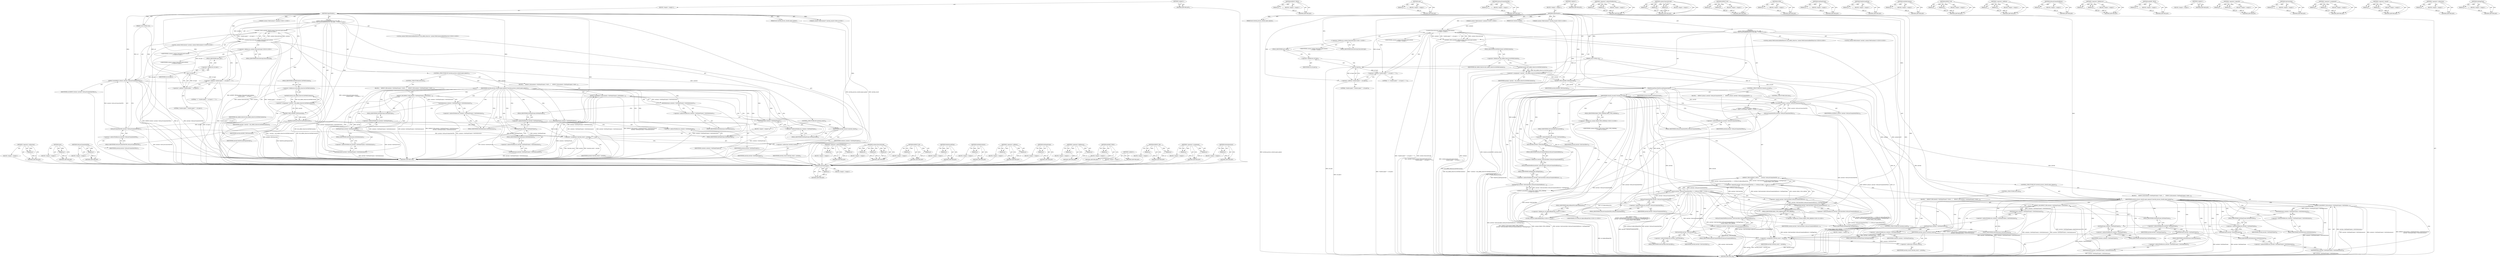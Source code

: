 digraph "GetPageType" {
vulnerable_183 [label=<(METHOD,&lt;operator&gt;.indirection)>];
vulnerable_184 [label=<(PARAM,p1)>];
vulnerable_185 [label=<(BLOCK,&lt;empty&gt;,&lt;empty&gt;)>];
vulnerable_186 [label=<(METHOD_RETURN,ANY)>];
vulnerable_139 [label=<(METHOD,spec)>];
vulnerable_140 [label=<(PARAM,p1)>];
vulnerable_141 [label=<(BLOCK,&lt;empty&gt;,&lt;empty&gt;)>];
vulnerable_142 [label=<(METHOD_RETURN,ANY)>];
vulnerable_161 [label=<(METHOD,GetLastCommittedURL)>];
vulnerable_162 [label=<(PARAM,p1)>];
vulnerable_163 [label=<(BLOCK,&lt;empty&gt;,&lt;empty&gt;)>];
vulnerable_164 [label=<(METHOD_RETURN,ANY)>];
vulnerable_6 [label=<(METHOD,&lt;global&gt;)<SUB>1</SUB>>];
vulnerable_7 [label=<(BLOCK,&lt;empty&gt;,&lt;empty&gt;)<SUB>1</SUB>>];
vulnerable_8 [label=<(METHOD,OpenWindow)<SUB>1</SUB>>];
vulnerable_9 [label="<(PARAM,content::WebContents* contents)<SUB>1</SUB>>"];
vulnerable_10 [label=<(PARAM,const GURL&amp; url)<SUB>2</SUB>>];
vulnerable_11 [label=<(PARAM,bool newtab_process_should_equal_opener)<SUB>3</SUB>>];
vulnerable_12 [label="<(PARAM,content::WebContents** newtab_result)<SUB>4</SUB>>"];
vulnerable_13 [label="<(BLOCK,{
   content::WebContentsAddedObserver tab_adde...,{
   content::WebContentsAddedObserver tab_adde...)<SUB>4</SUB>>"];
vulnerable_14 [label="<(LOCAL,content.WebContentsAddedObserver tab_added_observer: content.WebContentsAddedObserver)<SUB>5</SUB>>"];
vulnerable_15 [label="<(ASSERT_TRUE,ASSERT_TRUE(content::ExecuteScript(contents,
  ...)<SUB>6</SUB>>"];
vulnerable_16 [label="<(content.ExecuteScript,content::ExecuteScript(contents,
              ...)<SUB>6</SUB>>"];
vulnerable_17 [label="<(&lt;operator&gt;.fieldAccess,content::ExecuteScript)<SUB>6</SUB>>"];
vulnerable_18 [label="<(IDENTIFIER,content,content::ExecuteScript(contents,
              ...)<SUB>6</SUB>>"];
vulnerable_19 [label=<(FIELD_IDENTIFIER,ExecuteScript,ExecuteScript)<SUB>6</SUB>>];
vulnerable_20 [label="<(IDENTIFIER,contents,content::ExecuteScript(contents,
              ...)<SUB>6</SUB>>"];
vulnerable_21 [label=<(&lt;operator&gt;.addition,&quot;window.open('&quot; + url.spec() + &quot;');&quot;)<SUB>7</SUB>>];
vulnerable_22 [label=<(&lt;operator&gt;.addition,&quot;window.open('&quot; + url.spec())<SUB>7</SUB>>];
vulnerable_23 [label=<(LITERAL,&quot;window.open('&quot;,&quot;window.open('&quot; + url.spec())<SUB>7</SUB>>];
vulnerable_24 [label=<(spec,url.spec())<SUB>7</SUB>>];
vulnerable_25 [label=<(&lt;operator&gt;.fieldAccess,url.spec)<SUB>7</SUB>>];
vulnerable_26 [label=<(IDENTIFIER,url,url.spec())<SUB>7</SUB>>];
vulnerable_27 [label=<(FIELD_IDENTIFIER,spec,spec)<SUB>7</SUB>>];
vulnerable_28 [label=<(LITERAL,&quot;');&quot;,&quot;window.open('&quot; + url.spec() + &quot;');&quot;)<SUB>7</SUB>>];
vulnerable_29 [label="<(LOCAL,content.WebContents* newtab: content.WebContents*)<SUB>8</SUB>>"];
vulnerable_30 [label=<(&lt;operator&gt;.assignment,* newtab = tab_added_observer.GetWebContents())<SUB>8</SUB>>];
vulnerable_31 [label=<(IDENTIFIER,newtab,* newtab = tab_added_observer.GetWebContents())<SUB>8</SUB>>];
vulnerable_32 [label=<(GetWebContents,tab_added_observer.GetWebContents())<SUB>8</SUB>>];
vulnerable_33 [label=<(&lt;operator&gt;.fieldAccess,tab_added_observer.GetWebContents)<SUB>8</SUB>>];
vulnerable_34 [label=<(IDENTIFIER,tab_added_observer,tab_added_observer.GetWebContents())<SUB>8</SUB>>];
vulnerable_35 [label=<(FIELD_IDENTIFIER,GetWebContents,GetWebContents)<SUB>8</SUB>>];
vulnerable_36 [label=<(ASSERT_TRUE,ASSERT_TRUE(newtab))<SUB>9</SUB>>];
vulnerable_37 [label=<(IDENTIFIER,newtab,ASSERT_TRUE(newtab))<SUB>9</SUB>>];
vulnerable_38 [label=<(WaitForLoadStop,WaitForLoadStop(newtab))<SUB>10</SUB>>];
vulnerable_39 [label=<(IDENTIFIER,newtab,WaitForLoadStop(newtab))<SUB>10</SUB>>];
vulnerable_40 [label=<(EXPECT_EQ,EXPECT_EQ(url, newtab-&gt;GetLastCommittedURL()))<SUB>11</SUB>>];
vulnerable_41 [label=<(IDENTIFIER,url,EXPECT_EQ(url, newtab-&gt;GetLastCommittedURL()))<SUB>11</SUB>>];
vulnerable_42 [label=<(GetLastCommittedURL,newtab-&gt;GetLastCommittedURL())<SUB>11</SUB>>];
vulnerable_43 [label=<(&lt;operator&gt;.indirectFieldAccess,newtab-&gt;GetLastCommittedURL)<SUB>11</SUB>>];
vulnerable_44 [label=<(IDENTIFIER,newtab,newtab-&gt;GetLastCommittedURL())<SUB>11</SUB>>];
vulnerable_45 [label=<(FIELD_IDENTIFIER,GetLastCommittedURL,GetLastCommittedURL)<SUB>11</SUB>>];
vulnerable_46 [label=<(CONTROL_STRUCTURE,IF,if (newtab_process_should_equal_opener))<SUB>12</SUB>>];
vulnerable_47 [label=<(IDENTIFIER,newtab_process_should_equal_opener,if (newtab_process_should_equal_opener))<SUB>12</SUB>>];
vulnerable_48 [label=<(BLOCK,{
     EXPECT_EQ(contents-&gt;GetMainFrame()-&gt;GetS...,{
     EXPECT_EQ(contents-&gt;GetMainFrame()-&gt;GetS...)<SUB>12</SUB>>];
vulnerable_49 [label=<(EXPECT_EQ,EXPECT_EQ(contents-&gt;GetMainFrame()-&gt;GetSiteInst...)<SUB>13</SUB>>];
vulnerable_50 [label=<(GetSiteInstance,contents-&gt;GetMainFrame()-&gt;GetSiteInstance())<SUB>13</SUB>>];
vulnerable_51 [label=<(&lt;operator&gt;.indirectFieldAccess,contents-&gt;GetMainFrame()-&gt;GetSiteInstance)<SUB>13</SUB>>];
vulnerable_52 [label=<(GetMainFrame,contents-&gt;GetMainFrame())<SUB>13</SUB>>];
vulnerable_53 [label=<(&lt;operator&gt;.indirectFieldAccess,contents-&gt;GetMainFrame)<SUB>13</SUB>>];
vulnerable_54 [label=<(IDENTIFIER,contents,contents-&gt;GetMainFrame())<SUB>13</SUB>>];
vulnerable_55 [label=<(FIELD_IDENTIFIER,GetMainFrame,GetMainFrame)<SUB>13</SUB>>];
vulnerable_56 [label=<(FIELD_IDENTIFIER,GetSiteInstance,GetSiteInstance)<SUB>13</SUB>>];
vulnerable_57 [label=<(GetSiteInstance,newtab-&gt;GetMainFrame()-&gt;GetSiteInstance())<SUB>14</SUB>>];
vulnerable_58 [label=<(&lt;operator&gt;.indirectFieldAccess,newtab-&gt;GetMainFrame()-&gt;GetSiteInstance)<SUB>14</SUB>>];
vulnerable_59 [label=<(GetMainFrame,newtab-&gt;GetMainFrame())<SUB>14</SUB>>];
vulnerable_60 [label=<(&lt;operator&gt;.indirectFieldAccess,newtab-&gt;GetMainFrame)<SUB>14</SUB>>];
vulnerable_61 [label=<(IDENTIFIER,newtab,newtab-&gt;GetMainFrame())<SUB>14</SUB>>];
vulnerable_62 [label=<(FIELD_IDENTIFIER,GetMainFrame,GetMainFrame)<SUB>14</SUB>>];
vulnerable_63 [label=<(FIELD_IDENTIFIER,GetSiteInstance,GetSiteInstance)<SUB>14</SUB>>];
vulnerable_64 [label=<(CONTROL_STRUCTURE,ELSE,else)<SUB>15</SUB>>];
vulnerable_65 [label=<(BLOCK,{
    EXPECT_NE(contents-&gt;GetMainFrame()-&gt;GetSi...,{
    EXPECT_NE(contents-&gt;GetMainFrame()-&gt;GetSi...)<SUB>15</SUB>>];
vulnerable_66 [label=<(EXPECT_NE,EXPECT_NE(contents-&gt;GetMainFrame()-&gt;GetSiteInst...)<SUB>16</SUB>>];
vulnerable_67 [label=<(GetSiteInstance,contents-&gt;GetMainFrame()-&gt;GetSiteInstance())<SUB>16</SUB>>];
vulnerable_68 [label=<(&lt;operator&gt;.indirectFieldAccess,contents-&gt;GetMainFrame()-&gt;GetSiteInstance)<SUB>16</SUB>>];
vulnerable_69 [label=<(GetMainFrame,contents-&gt;GetMainFrame())<SUB>16</SUB>>];
vulnerable_70 [label=<(&lt;operator&gt;.indirectFieldAccess,contents-&gt;GetMainFrame)<SUB>16</SUB>>];
vulnerable_71 [label=<(IDENTIFIER,contents,contents-&gt;GetMainFrame())<SUB>16</SUB>>];
vulnerable_72 [label=<(FIELD_IDENTIFIER,GetMainFrame,GetMainFrame)<SUB>16</SUB>>];
vulnerable_73 [label=<(FIELD_IDENTIFIER,GetSiteInstance,GetSiteInstance)<SUB>16</SUB>>];
vulnerable_74 [label=<(GetSiteInstance,newtab-&gt;GetMainFrame()-&gt;GetSiteInstance())<SUB>17</SUB>>];
vulnerable_75 [label=<(&lt;operator&gt;.indirectFieldAccess,newtab-&gt;GetMainFrame()-&gt;GetSiteInstance)<SUB>17</SUB>>];
vulnerable_76 [label=<(GetMainFrame,newtab-&gt;GetMainFrame())<SUB>17</SUB>>];
vulnerable_77 [label=<(&lt;operator&gt;.indirectFieldAccess,newtab-&gt;GetMainFrame)<SUB>17</SUB>>];
vulnerable_78 [label=<(IDENTIFIER,newtab,newtab-&gt;GetMainFrame())<SUB>17</SUB>>];
vulnerable_79 [label=<(FIELD_IDENTIFIER,GetMainFrame,GetMainFrame)<SUB>17</SUB>>];
vulnerable_80 [label=<(FIELD_IDENTIFIER,GetSiteInstance,GetSiteInstance)<SUB>17</SUB>>];
vulnerable_81 [label=<(CONTROL_STRUCTURE,IF,if (newtab_result))<SUB>20</SUB>>];
vulnerable_82 [label=<(IDENTIFIER,newtab_result,if (newtab_result))<SUB>20</SUB>>];
vulnerable_83 [label=<(BLOCK,&lt;empty&gt;,&lt;empty&gt;)<SUB>21</SUB>>];
vulnerable_84 [label=<(&lt;operator&gt;.assignment,*newtab_result = newtab)<SUB>21</SUB>>];
vulnerable_85 [label=<(&lt;operator&gt;.indirection,*newtab_result)<SUB>21</SUB>>];
vulnerable_86 [label=<(IDENTIFIER,newtab_result,*newtab_result = newtab)<SUB>21</SUB>>];
vulnerable_87 [label=<(IDENTIFIER,newtab,*newtab_result = newtab)<SUB>21</SUB>>];
vulnerable_88 [label=<(METHOD_RETURN,void)<SUB>1</SUB>>];
vulnerable_90 [label=<(METHOD_RETURN,ANY)<SUB>1</SUB>>];
vulnerable_165 [label=<(METHOD,&lt;operator&gt;.indirectFieldAccess)>];
vulnerable_166 [label=<(PARAM,p1)>];
vulnerable_167 [label=<(PARAM,p2)>];
vulnerable_168 [label=<(BLOCK,&lt;empty&gt;,&lt;empty&gt;)>];
vulnerable_169 [label=<(METHOD_RETURN,ANY)>];
vulnerable_123 [label=<(METHOD,content.ExecuteScript)>];
vulnerable_124 [label=<(PARAM,p1)>];
vulnerable_125 [label=<(PARAM,p2)>];
vulnerable_126 [label=<(PARAM,p3)>];
vulnerable_127 [label=<(BLOCK,&lt;empty&gt;,&lt;empty&gt;)>];
vulnerable_128 [label=<(METHOD_RETURN,ANY)>];
vulnerable_156 [label=<(METHOD,EXPECT_EQ)>];
vulnerable_157 [label=<(PARAM,p1)>];
vulnerable_158 [label=<(PARAM,p2)>];
vulnerable_159 [label=<(BLOCK,&lt;empty&gt;,&lt;empty&gt;)>];
vulnerable_160 [label=<(METHOD_RETURN,ANY)>];
vulnerable_152 [label=<(METHOD,WaitForLoadStop)>];
vulnerable_153 [label=<(PARAM,p1)>];
vulnerable_154 [label=<(BLOCK,&lt;empty&gt;,&lt;empty&gt;)>];
vulnerable_155 [label=<(METHOD_RETURN,ANY)>];
vulnerable_148 [label=<(METHOD,GetWebContents)>];
vulnerable_149 [label=<(PARAM,p1)>];
vulnerable_150 [label=<(BLOCK,&lt;empty&gt;,&lt;empty&gt;)>];
vulnerable_151 [label=<(METHOD_RETURN,ANY)>];
vulnerable_134 [label=<(METHOD,&lt;operator&gt;.addition)>];
vulnerable_135 [label=<(PARAM,p1)>];
vulnerable_136 [label=<(PARAM,p2)>];
vulnerable_137 [label=<(BLOCK,&lt;empty&gt;,&lt;empty&gt;)>];
vulnerable_138 [label=<(METHOD_RETURN,ANY)>];
vulnerable_174 [label=<(METHOD,GetMainFrame)>];
vulnerable_175 [label=<(PARAM,p1)>];
vulnerable_176 [label=<(BLOCK,&lt;empty&gt;,&lt;empty&gt;)>];
vulnerable_177 [label=<(METHOD_RETURN,ANY)>];
vulnerable_129 [label=<(METHOD,&lt;operator&gt;.fieldAccess)>];
vulnerable_130 [label=<(PARAM,p1)>];
vulnerable_131 [label=<(PARAM,p2)>];
vulnerable_132 [label=<(BLOCK,&lt;empty&gt;,&lt;empty&gt;)>];
vulnerable_133 [label=<(METHOD_RETURN,ANY)>];
vulnerable_119 [label=<(METHOD,ASSERT_TRUE)>];
vulnerable_120 [label=<(PARAM,p1)>];
vulnerable_121 [label=<(BLOCK,&lt;empty&gt;,&lt;empty&gt;)>];
vulnerable_122 [label=<(METHOD_RETURN,ANY)>];
vulnerable_113 [label=<(METHOD,&lt;global&gt;)<SUB>1</SUB>>];
vulnerable_114 [label=<(BLOCK,&lt;empty&gt;,&lt;empty&gt;)>];
vulnerable_115 [label=<(METHOD_RETURN,ANY)>];
vulnerable_178 [label=<(METHOD,EXPECT_NE)>];
vulnerable_179 [label=<(PARAM,p1)>];
vulnerable_180 [label=<(PARAM,p2)>];
vulnerable_181 [label=<(BLOCK,&lt;empty&gt;,&lt;empty&gt;)>];
vulnerable_182 [label=<(METHOD_RETURN,ANY)>];
vulnerable_143 [label=<(METHOD,&lt;operator&gt;.assignment)>];
vulnerable_144 [label=<(PARAM,p1)>];
vulnerable_145 [label=<(PARAM,p2)>];
vulnerable_146 [label=<(BLOCK,&lt;empty&gt;,&lt;empty&gt;)>];
vulnerable_147 [label=<(METHOD_RETURN,ANY)>];
vulnerable_170 [label=<(METHOD,GetSiteInstance)>];
vulnerable_171 [label=<(PARAM,p1)>];
vulnerable_172 [label=<(BLOCK,&lt;empty&gt;,&lt;empty&gt;)>];
vulnerable_173 [label=<(METHOD_RETURN,ANY)>];
fixed_245 [label=<(METHOD,GetSiteInstance)>];
fixed_246 [label=<(PARAM,p1)>];
fixed_247 [label=<(BLOCK,&lt;empty&gt;,&lt;empty&gt;)>];
fixed_248 [label=<(METHOD_RETURN,ANY)>];
fixed_227 [label=<(METHOD,EXPECT_TRUE)>];
fixed_228 [label=<(PARAM,p1)>];
fixed_229 [label=<(BLOCK,&lt;empty&gt;,&lt;empty&gt;)>];
fixed_230 [label=<(METHOD_RETURN,ANY)>];
fixed_184 [label=<(METHOD,spec)>];
fixed_185 [label=<(PARAM,p1)>];
fixed_186 [label=<(BLOCK,&lt;empty&gt;,&lt;empty&gt;)>];
fixed_187 [label=<(METHOD_RETURN,ANY)>];
fixed_206 [label=<(METHOD,GetLastCommittedURL)>];
fixed_207 [label=<(PARAM,p1)>];
fixed_208 [label=<(BLOCK,&lt;empty&gt;,&lt;empty&gt;)>];
fixed_209 [label=<(METHOD_RETURN,ANY)>];
fixed_6 [label=<(METHOD,&lt;global&gt;)<SUB>1</SUB>>];
fixed_7 [label=<(BLOCK,&lt;empty&gt;,&lt;empty&gt;)<SUB>1</SUB>>];
fixed_8 [label=<(METHOD,OpenWindow)<SUB>1</SUB>>];
fixed_9 [label="<(PARAM,content::WebContents* contents)<SUB>1</SUB>>"];
fixed_10 [label=<(PARAM,const GURL&amp; url)<SUB>2</SUB>>];
fixed_11 [label=<(PARAM,bool newtab_process_should_equal_opener)<SUB>3</SUB>>];
fixed_12 [label=<(PARAM,bool should_succeed)<SUB>4</SUB>>];
fixed_13 [label="<(PARAM,content::WebContents** newtab_result)<SUB>5</SUB>>"];
fixed_14 [label="<(BLOCK,{
   content::WebContentsAddedObserver tab_adde...,{
   content::WebContentsAddedObserver tab_adde...)<SUB>5</SUB>>"];
fixed_15 [label="<(LOCAL,content.WebContentsAddedObserver tab_added_observer: content.WebContentsAddedObserver)<SUB>6</SUB>>"];
fixed_16 [label="<(ASSERT_TRUE,ASSERT_TRUE(content::ExecuteScript(contents,
  ...)<SUB>7</SUB>>"];
fixed_17 [label="<(content.ExecuteScript,content::ExecuteScript(contents,
              ...)<SUB>7</SUB>>"];
fixed_18 [label="<(&lt;operator&gt;.fieldAccess,content::ExecuteScript)<SUB>7</SUB>>"];
fixed_19 [label="<(IDENTIFIER,content,content::ExecuteScript(contents,
              ...)<SUB>7</SUB>>"];
fixed_20 [label=<(FIELD_IDENTIFIER,ExecuteScript,ExecuteScript)<SUB>7</SUB>>];
fixed_21 [label="<(IDENTIFIER,contents,content::ExecuteScript(contents,
              ...)<SUB>7</SUB>>"];
fixed_22 [label=<(&lt;operator&gt;.addition,&quot;window.open('&quot; + url.spec() + &quot;');&quot;)<SUB>8</SUB>>];
fixed_23 [label=<(&lt;operator&gt;.addition,&quot;window.open('&quot; + url.spec())<SUB>8</SUB>>];
fixed_24 [label=<(LITERAL,&quot;window.open('&quot;,&quot;window.open('&quot; + url.spec())<SUB>8</SUB>>];
fixed_25 [label=<(spec,url.spec())<SUB>8</SUB>>];
fixed_26 [label=<(&lt;operator&gt;.fieldAccess,url.spec)<SUB>8</SUB>>];
fixed_27 [label=<(IDENTIFIER,url,url.spec())<SUB>8</SUB>>];
fixed_28 [label=<(FIELD_IDENTIFIER,spec,spec)<SUB>8</SUB>>];
fixed_29 [label=<(LITERAL,&quot;');&quot;,&quot;window.open('&quot; + url.spec() + &quot;');&quot;)<SUB>8</SUB>>];
fixed_30 [label="<(LOCAL,content.WebContents* newtab: content.WebContents*)<SUB>9</SUB>>"];
fixed_31 [label=<(&lt;operator&gt;.assignment,* newtab = tab_added_observer.GetWebContents())<SUB>9</SUB>>];
fixed_32 [label=<(IDENTIFIER,newtab,* newtab = tab_added_observer.GetWebContents())<SUB>9</SUB>>];
fixed_33 [label=<(GetWebContents,tab_added_observer.GetWebContents())<SUB>9</SUB>>];
fixed_34 [label=<(&lt;operator&gt;.fieldAccess,tab_added_observer.GetWebContents)<SUB>9</SUB>>];
fixed_35 [label=<(IDENTIFIER,tab_added_observer,tab_added_observer.GetWebContents())<SUB>9</SUB>>];
fixed_36 [label=<(FIELD_IDENTIFIER,GetWebContents,GetWebContents)<SUB>9</SUB>>];
fixed_37 [label=<(ASSERT_TRUE,ASSERT_TRUE(newtab))<SUB>10</SUB>>];
fixed_38 [label=<(IDENTIFIER,newtab,ASSERT_TRUE(newtab))<SUB>10</SUB>>];
fixed_39 [label=<(WaitForLoadStop,WaitForLoadStop(newtab))<SUB>11</SUB>>];
fixed_40 [label=<(IDENTIFIER,newtab,WaitForLoadStop(newtab))<SUB>11</SUB>>];
fixed_41 [label=<(CONTROL_STRUCTURE,IF,if (should_succeed))<SUB>13</SUB>>];
fixed_42 [label=<(IDENTIFIER,should_succeed,if (should_succeed))<SUB>13</SUB>>];
fixed_43 [label=<(BLOCK,{
    EXPECT_EQ(url, newtab-&gt;GetLastCommittedUR...,{
    EXPECT_EQ(url, newtab-&gt;GetLastCommittedUR...)<SUB>13</SUB>>];
fixed_44 [label=<(EXPECT_EQ,EXPECT_EQ(url, newtab-&gt;GetLastCommittedURL()))<SUB>14</SUB>>];
fixed_45 [label=<(IDENTIFIER,url,EXPECT_EQ(url, newtab-&gt;GetLastCommittedURL()))<SUB>14</SUB>>];
fixed_46 [label=<(GetLastCommittedURL,newtab-&gt;GetLastCommittedURL())<SUB>14</SUB>>];
fixed_47 [label=<(&lt;operator&gt;.indirectFieldAccess,newtab-&gt;GetLastCommittedURL)<SUB>14</SUB>>];
fixed_48 [label=<(IDENTIFIER,newtab,newtab-&gt;GetLastCommittedURL())<SUB>14</SUB>>];
fixed_49 [label=<(FIELD_IDENTIFIER,GetLastCommittedURL,GetLastCommittedURL)<SUB>14</SUB>>];
fixed_50 [label="<(EXPECT_EQ,EXPECT_EQ(content::PAGE_TYPE_NORMAL,
          ...)<SUB>15</SUB>>"];
fixed_51 [label="<(&lt;operator&gt;.fieldAccess,content::PAGE_TYPE_NORMAL)<SUB>15</SUB>>"];
fixed_52 [label="<(IDENTIFIER,content,EXPECT_EQ(content::PAGE_TYPE_NORMAL,
          ...)<SUB>15</SUB>>"];
fixed_53 [label=<(FIELD_IDENTIFIER,PAGE_TYPE_NORMAL,PAGE_TYPE_NORMAL)<SUB>15</SUB>>];
fixed_54 [label=<(GetPageType,newtab-&gt;GetController().GetLastCommittedEntry()...)<SUB>16</SUB>>];
fixed_55 [label=<(&lt;operator&gt;.indirectFieldAccess,newtab-&gt;GetController().GetLastCommittedEntry()...)<SUB>16</SUB>>];
fixed_56 [label=<(GetLastCommittedEntry,newtab-&gt;GetController().GetLastCommittedEntry())<SUB>16</SUB>>];
fixed_57 [label=<(&lt;operator&gt;.fieldAccess,newtab-&gt;GetController().GetLastCommittedEntry)<SUB>16</SUB>>];
fixed_58 [label=<(GetController,newtab-&gt;GetController())<SUB>16</SUB>>];
fixed_59 [label=<(&lt;operator&gt;.indirectFieldAccess,newtab-&gt;GetController)<SUB>16</SUB>>];
fixed_60 [label=<(IDENTIFIER,newtab,newtab-&gt;GetController())<SUB>16</SUB>>];
fixed_61 [label=<(FIELD_IDENTIFIER,GetController,GetController)<SUB>16</SUB>>];
fixed_62 [label=<(FIELD_IDENTIFIER,GetLastCommittedEntry,GetLastCommittedEntry)<SUB>16</SUB>>];
fixed_63 [label=<(FIELD_IDENTIFIER,GetPageType,GetPageType)<SUB>16</SUB>>];
fixed_64 [label=<(CONTROL_STRUCTURE,ELSE,else)<SUB>17</SUB>>];
fixed_65 [label="<(BLOCK,{
    // &quot;Failure&quot; comes in two forms: redirect...,{
    // &quot;Failure&quot; comes in two forms: redirect...)<SUB>17</SUB>>"];
fixed_66 [label=<(EXPECT_TRUE,EXPECT_TRUE(
        newtab-&gt;GetLastCommittedUR...)<SUB>20</SUB>>];
fixed_67 [label="<(&lt;operator&gt;.logicalOr,newtab-&gt;GetLastCommittedURL() == GURL(url::kAbo...)<SUB>21</SUB>>"];
fixed_68 [label="<(&lt;operator&gt;.equals,newtab-&gt;GetLastCommittedURL() == GURL(url::kAbo...)<SUB>21</SUB>>"];
fixed_69 [label=<(GetLastCommittedURL,newtab-&gt;GetLastCommittedURL())<SUB>21</SUB>>];
fixed_70 [label=<(&lt;operator&gt;.indirectFieldAccess,newtab-&gt;GetLastCommittedURL)<SUB>21</SUB>>];
fixed_71 [label=<(IDENTIFIER,newtab,newtab-&gt;GetLastCommittedURL())<SUB>21</SUB>>];
fixed_72 [label=<(FIELD_IDENTIFIER,GetLastCommittedURL,GetLastCommittedURL)<SUB>21</SUB>>];
fixed_73 [label="<(GURL,GURL(url::kAboutBlankURL))<SUB>21</SUB>>"];
fixed_74 [label="<(&lt;operator&gt;.fieldAccess,url::kAboutBlankURL)<SUB>21</SUB>>"];
fixed_75 [label="<(IDENTIFIER,url,GURL(url::kAboutBlankURL))<SUB>21</SUB>>"];
fixed_76 [label=<(FIELD_IDENTIFIER,kAboutBlankURL,kAboutBlankURL)<SUB>21</SUB>>];
fixed_77 [label=<(&lt;operator&gt;.equals,newtab-&gt;GetController().GetLastCommittedEntry()...)<SUB>22</SUB>>];
fixed_78 [label=<(GetPageType,newtab-&gt;GetController().GetLastCommittedEntry()...)<SUB>22</SUB>>];
fixed_79 [label=<(&lt;operator&gt;.indirectFieldAccess,newtab-&gt;GetController().GetLastCommittedEntry()...)<SUB>22</SUB>>];
fixed_80 [label=<(GetLastCommittedEntry,newtab-&gt;GetController().GetLastCommittedEntry())<SUB>22</SUB>>];
fixed_81 [label=<(&lt;operator&gt;.fieldAccess,newtab-&gt;GetController().GetLastCommittedEntry)<SUB>22</SUB>>];
fixed_82 [label=<(GetController,newtab-&gt;GetController())<SUB>22</SUB>>];
fixed_83 [label=<(&lt;operator&gt;.indirectFieldAccess,newtab-&gt;GetController)<SUB>22</SUB>>];
fixed_84 [label=<(IDENTIFIER,newtab,newtab-&gt;GetController())<SUB>22</SUB>>];
fixed_85 [label=<(FIELD_IDENTIFIER,GetController,GetController)<SUB>22</SUB>>];
fixed_86 [label=<(FIELD_IDENTIFIER,GetLastCommittedEntry,GetLastCommittedEntry)<SUB>22</SUB>>];
fixed_87 [label=<(FIELD_IDENTIFIER,GetPageType,GetPageType)<SUB>22</SUB>>];
fixed_88 [label="<(&lt;operator&gt;.fieldAccess,content::PAGE_TYPE_ERROR)<SUB>23</SUB>>"];
fixed_89 [label=<(IDENTIFIER,content,newtab-&gt;GetController().GetLastCommittedEntry()...)<SUB>23</SUB>>];
fixed_90 [label=<(FIELD_IDENTIFIER,PAGE_TYPE_ERROR,PAGE_TYPE_ERROR)<SUB>23</SUB>>];
fixed_91 [label=<(CONTROL_STRUCTURE,IF,if (newtab_process_should_equal_opener))<SUB>26</SUB>>];
fixed_92 [label=<(IDENTIFIER,newtab_process_should_equal_opener,if (newtab_process_should_equal_opener))<SUB>26</SUB>>];
fixed_93 [label=<(BLOCK,{
     EXPECT_EQ(contents-&gt;GetMainFrame()-&gt;GetS...,{
     EXPECT_EQ(contents-&gt;GetMainFrame()-&gt;GetS...)<SUB>26</SUB>>];
fixed_94 [label=<(EXPECT_EQ,EXPECT_EQ(contents-&gt;GetMainFrame()-&gt;GetSiteInst...)<SUB>27</SUB>>];
fixed_95 [label=<(GetSiteInstance,contents-&gt;GetMainFrame()-&gt;GetSiteInstance())<SUB>27</SUB>>];
fixed_96 [label=<(&lt;operator&gt;.indirectFieldAccess,contents-&gt;GetMainFrame()-&gt;GetSiteInstance)<SUB>27</SUB>>];
fixed_97 [label=<(GetMainFrame,contents-&gt;GetMainFrame())<SUB>27</SUB>>];
fixed_98 [label=<(&lt;operator&gt;.indirectFieldAccess,contents-&gt;GetMainFrame)<SUB>27</SUB>>];
fixed_99 [label=<(IDENTIFIER,contents,contents-&gt;GetMainFrame())<SUB>27</SUB>>];
fixed_100 [label=<(FIELD_IDENTIFIER,GetMainFrame,GetMainFrame)<SUB>27</SUB>>];
fixed_101 [label=<(FIELD_IDENTIFIER,GetSiteInstance,GetSiteInstance)<SUB>27</SUB>>];
fixed_102 [label=<(GetSiteInstance,newtab-&gt;GetMainFrame()-&gt;GetSiteInstance())<SUB>28</SUB>>];
fixed_103 [label=<(&lt;operator&gt;.indirectFieldAccess,newtab-&gt;GetMainFrame()-&gt;GetSiteInstance)<SUB>28</SUB>>];
fixed_104 [label=<(GetMainFrame,newtab-&gt;GetMainFrame())<SUB>28</SUB>>];
fixed_105 [label=<(&lt;operator&gt;.indirectFieldAccess,newtab-&gt;GetMainFrame)<SUB>28</SUB>>];
fixed_106 [label=<(IDENTIFIER,newtab,newtab-&gt;GetMainFrame())<SUB>28</SUB>>];
fixed_107 [label=<(FIELD_IDENTIFIER,GetMainFrame,GetMainFrame)<SUB>28</SUB>>];
fixed_108 [label=<(FIELD_IDENTIFIER,GetSiteInstance,GetSiteInstance)<SUB>28</SUB>>];
fixed_109 [label=<(CONTROL_STRUCTURE,ELSE,else)<SUB>29</SUB>>];
fixed_110 [label=<(BLOCK,{
    EXPECT_NE(contents-&gt;GetMainFrame()-&gt;GetSi...,{
    EXPECT_NE(contents-&gt;GetMainFrame()-&gt;GetSi...)<SUB>29</SUB>>];
fixed_111 [label=<(EXPECT_NE,EXPECT_NE(contents-&gt;GetMainFrame()-&gt;GetSiteInst...)<SUB>30</SUB>>];
fixed_112 [label=<(GetSiteInstance,contents-&gt;GetMainFrame()-&gt;GetSiteInstance())<SUB>30</SUB>>];
fixed_113 [label=<(&lt;operator&gt;.indirectFieldAccess,contents-&gt;GetMainFrame()-&gt;GetSiteInstance)<SUB>30</SUB>>];
fixed_114 [label=<(GetMainFrame,contents-&gt;GetMainFrame())<SUB>30</SUB>>];
fixed_115 [label=<(&lt;operator&gt;.indirectFieldAccess,contents-&gt;GetMainFrame)<SUB>30</SUB>>];
fixed_116 [label=<(IDENTIFIER,contents,contents-&gt;GetMainFrame())<SUB>30</SUB>>];
fixed_117 [label=<(FIELD_IDENTIFIER,GetMainFrame,GetMainFrame)<SUB>30</SUB>>];
fixed_118 [label=<(FIELD_IDENTIFIER,GetSiteInstance,GetSiteInstance)<SUB>30</SUB>>];
fixed_119 [label=<(GetSiteInstance,newtab-&gt;GetMainFrame()-&gt;GetSiteInstance())<SUB>31</SUB>>];
fixed_120 [label=<(&lt;operator&gt;.indirectFieldAccess,newtab-&gt;GetMainFrame()-&gt;GetSiteInstance)<SUB>31</SUB>>];
fixed_121 [label=<(GetMainFrame,newtab-&gt;GetMainFrame())<SUB>31</SUB>>];
fixed_122 [label=<(&lt;operator&gt;.indirectFieldAccess,newtab-&gt;GetMainFrame)<SUB>31</SUB>>];
fixed_123 [label=<(IDENTIFIER,newtab,newtab-&gt;GetMainFrame())<SUB>31</SUB>>];
fixed_124 [label=<(FIELD_IDENTIFIER,GetMainFrame,GetMainFrame)<SUB>31</SUB>>];
fixed_125 [label=<(FIELD_IDENTIFIER,GetSiteInstance,GetSiteInstance)<SUB>31</SUB>>];
fixed_126 [label=<(CONTROL_STRUCTURE,IF,if (newtab_result))<SUB>34</SUB>>];
fixed_127 [label=<(IDENTIFIER,newtab_result,if (newtab_result))<SUB>34</SUB>>];
fixed_128 [label=<(BLOCK,&lt;empty&gt;,&lt;empty&gt;)<SUB>35</SUB>>];
fixed_129 [label=<(&lt;operator&gt;.assignment,*newtab_result = newtab)<SUB>35</SUB>>];
fixed_130 [label=<(&lt;operator&gt;.indirection,*newtab_result)<SUB>35</SUB>>];
fixed_131 [label=<(IDENTIFIER,newtab_result,*newtab_result = newtab)<SUB>35</SUB>>];
fixed_132 [label=<(IDENTIFIER,newtab,*newtab_result = newtab)<SUB>35</SUB>>];
fixed_133 [label=<(METHOD_RETURN,void)<SUB>1</SUB>>];
fixed_135 [label=<(METHOD_RETURN,ANY)<SUB>1</SUB>>];
fixed_210 [label=<(METHOD,&lt;operator&gt;.indirectFieldAccess)>];
fixed_211 [label=<(PARAM,p1)>];
fixed_212 [label=<(PARAM,p2)>];
fixed_213 [label=<(BLOCK,&lt;empty&gt;,&lt;empty&gt;)>];
fixed_214 [label=<(METHOD_RETURN,ANY)>];
fixed_168 [label=<(METHOD,content.ExecuteScript)>];
fixed_169 [label=<(PARAM,p1)>];
fixed_170 [label=<(PARAM,p2)>];
fixed_171 [label=<(PARAM,p3)>];
fixed_172 [label=<(BLOCK,&lt;empty&gt;,&lt;empty&gt;)>];
fixed_173 [label=<(METHOD_RETURN,ANY)>];
fixed_201 [label=<(METHOD,EXPECT_EQ)>];
fixed_202 [label=<(PARAM,p1)>];
fixed_203 [label=<(PARAM,p2)>];
fixed_204 [label=<(BLOCK,&lt;empty&gt;,&lt;empty&gt;)>];
fixed_205 [label=<(METHOD_RETURN,ANY)>];
fixed_241 [label=<(METHOD,GURL)>];
fixed_242 [label=<(PARAM,p1)>];
fixed_243 [label=<(BLOCK,&lt;empty&gt;,&lt;empty&gt;)>];
fixed_244 [label=<(METHOD_RETURN,ANY)>];
fixed_249 [label=<(METHOD,GetMainFrame)>];
fixed_250 [label=<(PARAM,p1)>];
fixed_251 [label=<(BLOCK,&lt;empty&gt;,&lt;empty&gt;)>];
fixed_252 [label=<(METHOD_RETURN,ANY)>];
fixed_197 [label=<(METHOD,WaitForLoadStop)>];
fixed_198 [label=<(PARAM,p1)>];
fixed_199 [label=<(BLOCK,&lt;empty&gt;,&lt;empty&gt;)>];
fixed_200 [label=<(METHOD_RETURN,ANY)>];
fixed_193 [label=<(METHOD,GetWebContents)>];
fixed_194 [label=<(PARAM,p1)>];
fixed_195 [label=<(BLOCK,&lt;empty&gt;,&lt;empty&gt;)>];
fixed_196 [label=<(METHOD_RETURN,ANY)>];
fixed_253 [label=<(METHOD,EXPECT_NE)>];
fixed_254 [label=<(PARAM,p1)>];
fixed_255 [label=<(PARAM,p2)>];
fixed_256 [label=<(BLOCK,&lt;empty&gt;,&lt;empty&gt;)>];
fixed_257 [label=<(METHOD_RETURN,ANY)>];
fixed_179 [label=<(METHOD,&lt;operator&gt;.addition)>];
fixed_180 [label=<(PARAM,p1)>];
fixed_181 [label=<(PARAM,p2)>];
fixed_182 [label=<(BLOCK,&lt;empty&gt;,&lt;empty&gt;)>];
fixed_183 [label=<(METHOD_RETURN,ANY)>];
fixed_219 [label=<(METHOD,GetLastCommittedEntry)>];
fixed_220 [label=<(PARAM,p1)>];
fixed_221 [label=<(BLOCK,&lt;empty&gt;,&lt;empty&gt;)>];
fixed_222 [label=<(METHOD_RETURN,ANY)>];
fixed_174 [label=<(METHOD,&lt;operator&gt;.fieldAccess)>];
fixed_175 [label=<(PARAM,p1)>];
fixed_176 [label=<(PARAM,p2)>];
fixed_177 [label=<(BLOCK,&lt;empty&gt;,&lt;empty&gt;)>];
fixed_178 [label=<(METHOD_RETURN,ANY)>];
fixed_164 [label=<(METHOD,ASSERT_TRUE)>];
fixed_165 [label=<(PARAM,p1)>];
fixed_166 [label=<(BLOCK,&lt;empty&gt;,&lt;empty&gt;)>];
fixed_167 [label=<(METHOD_RETURN,ANY)>];
fixed_158 [label=<(METHOD,&lt;global&gt;)<SUB>1</SUB>>];
fixed_159 [label=<(BLOCK,&lt;empty&gt;,&lt;empty&gt;)>];
fixed_160 [label=<(METHOD_RETURN,ANY)>];
fixed_231 [label=<(METHOD,&lt;operator&gt;.logicalOr)>];
fixed_232 [label=<(PARAM,p1)>];
fixed_233 [label=<(PARAM,p2)>];
fixed_234 [label=<(BLOCK,&lt;empty&gt;,&lt;empty&gt;)>];
fixed_235 [label=<(METHOD_RETURN,ANY)>];
fixed_223 [label=<(METHOD,GetController)>];
fixed_224 [label=<(PARAM,p1)>];
fixed_225 [label=<(BLOCK,&lt;empty&gt;,&lt;empty&gt;)>];
fixed_226 [label=<(METHOD_RETURN,ANY)>];
fixed_188 [label=<(METHOD,&lt;operator&gt;.assignment)>];
fixed_189 [label=<(PARAM,p1)>];
fixed_190 [label=<(PARAM,p2)>];
fixed_191 [label=<(BLOCK,&lt;empty&gt;,&lt;empty&gt;)>];
fixed_192 [label=<(METHOD_RETURN,ANY)>];
fixed_236 [label=<(METHOD,&lt;operator&gt;.equals)>];
fixed_237 [label=<(PARAM,p1)>];
fixed_238 [label=<(PARAM,p2)>];
fixed_239 [label=<(BLOCK,&lt;empty&gt;,&lt;empty&gt;)>];
fixed_240 [label=<(METHOD_RETURN,ANY)>];
fixed_258 [label=<(METHOD,&lt;operator&gt;.indirection)>];
fixed_259 [label=<(PARAM,p1)>];
fixed_260 [label=<(BLOCK,&lt;empty&gt;,&lt;empty&gt;)>];
fixed_261 [label=<(METHOD_RETURN,ANY)>];
fixed_215 [label=<(METHOD,GetPageType)>];
fixed_216 [label=<(PARAM,p1)>];
fixed_217 [label=<(BLOCK,&lt;empty&gt;,&lt;empty&gt;)>];
fixed_218 [label=<(METHOD_RETURN,ANY)>];
vulnerable_183 -> vulnerable_184  [key=0, label="AST: "];
vulnerable_183 -> vulnerable_184  [key=1, label="DDG: "];
vulnerable_183 -> vulnerable_185  [key=0, label="AST: "];
vulnerable_183 -> vulnerable_186  [key=0, label="AST: "];
vulnerable_183 -> vulnerable_186  [key=1, label="CFG: "];
vulnerable_184 -> vulnerable_186  [key=0, label="DDG: p1"];
vulnerable_185 -> fixed_245  [key=0];
vulnerable_186 -> fixed_245  [key=0];
vulnerable_139 -> vulnerable_140  [key=0, label="AST: "];
vulnerable_139 -> vulnerable_140  [key=1, label="DDG: "];
vulnerable_139 -> vulnerable_141  [key=0, label="AST: "];
vulnerable_139 -> vulnerable_142  [key=0, label="AST: "];
vulnerable_139 -> vulnerable_142  [key=1, label="CFG: "];
vulnerable_140 -> vulnerable_142  [key=0, label="DDG: p1"];
vulnerable_141 -> fixed_245  [key=0];
vulnerable_142 -> fixed_245  [key=0];
vulnerable_161 -> vulnerable_162  [key=0, label="AST: "];
vulnerable_161 -> vulnerable_162  [key=1, label="DDG: "];
vulnerable_161 -> vulnerable_163  [key=0, label="AST: "];
vulnerable_161 -> vulnerable_164  [key=0, label="AST: "];
vulnerable_161 -> vulnerable_164  [key=1, label="CFG: "];
vulnerable_162 -> vulnerable_164  [key=0, label="DDG: p1"];
vulnerable_163 -> fixed_245  [key=0];
vulnerable_164 -> fixed_245  [key=0];
vulnerable_6 -> vulnerable_7  [key=0, label="AST: "];
vulnerable_6 -> vulnerable_90  [key=0, label="AST: "];
vulnerable_6 -> vulnerable_90  [key=1, label="CFG: "];
vulnerable_7 -> vulnerable_8  [key=0, label="AST: "];
vulnerable_8 -> vulnerable_9  [key=0, label="AST: "];
vulnerable_8 -> vulnerable_9  [key=1, label="DDG: "];
vulnerable_8 -> vulnerable_10  [key=0, label="AST: "];
vulnerable_8 -> vulnerable_10  [key=1, label="DDG: "];
vulnerable_8 -> vulnerable_11  [key=0, label="AST: "];
vulnerable_8 -> vulnerable_11  [key=1, label="DDG: "];
vulnerable_8 -> vulnerable_12  [key=0, label="AST: "];
vulnerable_8 -> vulnerable_12  [key=1, label="DDG: "];
vulnerable_8 -> vulnerable_13  [key=0, label="AST: "];
vulnerable_8 -> vulnerable_88  [key=0, label="AST: "];
vulnerable_8 -> vulnerable_19  [key=0, label="CFG: "];
vulnerable_8 -> vulnerable_36  [key=0, label="DDG: "];
vulnerable_8 -> vulnerable_38  [key=0, label="DDG: "];
vulnerable_8 -> vulnerable_40  [key=0, label="DDG: "];
vulnerable_8 -> vulnerable_47  [key=0, label="DDG: "];
vulnerable_8 -> vulnerable_82  [key=0, label="DDG: "];
vulnerable_8 -> vulnerable_16  [key=0, label="DDG: "];
vulnerable_8 -> vulnerable_84  [key=0, label="DDG: "];
vulnerable_8 -> vulnerable_21  [key=0, label="DDG: "];
vulnerable_8 -> vulnerable_22  [key=0, label="DDG: "];
vulnerable_9 -> vulnerable_16  [key=0, label="DDG: contents"];
vulnerable_10 -> vulnerable_40  [key=0, label="DDG: url"];
vulnerable_10 -> vulnerable_24  [key=0, label="DDG: url"];
vulnerable_11 -> vulnerable_88  [key=0, label="DDG: newtab_process_should_equal_opener"];
vulnerable_12 -> vulnerable_88  [key=0, label="DDG: newtab_result"];
vulnerable_13 -> vulnerable_14  [key=0, label="AST: "];
vulnerable_13 -> vulnerable_15  [key=0, label="AST: "];
vulnerable_13 -> vulnerable_29  [key=0, label="AST: "];
vulnerable_13 -> vulnerable_30  [key=0, label="AST: "];
vulnerable_13 -> vulnerable_36  [key=0, label="AST: "];
vulnerable_13 -> vulnerable_38  [key=0, label="AST: "];
vulnerable_13 -> vulnerable_40  [key=0, label="AST: "];
vulnerable_13 -> vulnerable_46  [key=0, label="AST: "];
vulnerable_13 -> vulnerable_81  [key=0, label="AST: "];
vulnerable_14 -> fixed_245  [key=0];
vulnerable_15 -> vulnerable_16  [key=0, label="AST: "];
vulnerable_15 -> vulnerable_35  [key=0, label="CFG: "];
vulnerable_15 -> vulnerable_88  [key=0, label="DDG: content::ExecuteScript(contents,
                                      &quot;window.open('&quot; + url.spec() + &quot;');&quot;)"];
vulnerable_15 -> vulnerable_88  [key=1, label="DDG: ASSERT_TRUE(content::ExecuteScript(contents,
                                      &quot;window.open('&quot; + url.spec() + &quot;');&quot;))"];
vulnerable_16 -> vulnerable_17  [key=0, label="AST: "];
vulnerable_16 -> vulnerable_20  [key=0, label="AST: "];
vulnerable_16 -> vulnerable_21  [key=0, label="AST: "];
vulnerable_16 -> vulnerable_15  [key=0, label="CFG: "];
vulnerable_16 -> vulnerable_15  [key=1, label="DDG: content::ExecuteScript"];
vulnerable_16 -> vulnerable_15  [key=2, label="DDG: contents"];
vulnerable_16 -> vulnerable_15  [key=3, label="DDG: &quot;window.open('&quot; + url.spec() + &quot;');&quot;"];
vulnerable_16 -> vulnerable_88  [key=0, label="DDG: content::ExecuteScript"];
vulnerable_16 -> vulnerable_88  [key=1, label="DDG: contents"];
vulnerable_16 -> vulnerable_88  [key=2, label="DDG: &quot;window.open('&quot; + url.spec() + &quot;');&quot;"];
vulnerable_16 -> vulnerable_52  [key=0, label="DDG: contents"];
vulnerable_16 -> vulnerable_69  [key=0, label="DDG: contents"];
vulnerable_17 -> vulnerable_18  [key=0, label="AST: "];
vulnerable_17 -> vulnerable_19  [key=0, label="AST: "];
vulnerable_17 -> vulnerable_27  [key=0, label="CFG: "];
vulnerable_18 -> fixed_245  [key=0];
vulnerable_19 -> vulnerable_17  [key=0, label="CFG: "];
vulnerable_20 -> fixed_245  [key=0];
vulnerable_21 -> vulnerable_22  [key=0, label="AST: "];
vulnerable_21 -> vulnerable_28  [key=0, label="AST: "];
vulnerable_21 -> vulnerable_16  [key=0, label="CFG: "];
vulnerable_21 -> vulnerable_88  [key=0, label="DDG: &quot;window.open('&quot; + url.spec()"];
vulnerable_22 -> vulnerable_23  [key=0, label="AST: "];
vulnerable_22 -> vulnerable_24  [key=0, label="AST: "];
vulnerable_22 -> vulnerable_21  [key=0, label="CFG: "];
vulnerable_22 -> vulnerable_88  [key=0, label="DDG: url.spec()"];
vulnerable_23 -> fixed_245  [key=0];
vulnerable_24 -> vulnerable_25  [key=0, label="AST: "];
vulnerable_24 -> vulnerable_22  [key=0, label="CFG: "];
vulnerable_24 -> vulnerable_22  [key=1, label="DDG: url.spec"];
vulnerable_24 -> vulnerable_40  [key=0, label="DDG: url.spec"];
vulnerable_24 -> vulnerable_16  [key=0, label="DDG: url.spec"];
vulnerable_24 -> vulnerable_21  [key=0, label="DDG: url.spec"];
vulnerable_25 -> vulnerable_26  [key=0, label="AST: "];
vulnerable_25 -> vulnerable_27  [key=0, label="AST: "];
vulnerable_25 -> vulnerable_24  [key=0, label="CFG: "];
vulnerable_26 -> fixed_245  [key=0];
vulnerable_27 -> vulnerable_25  [key=0, label="CFG: "];
vulnerable_28 -> fixed_245  [key=0];
vulnerable_29 -> fixed_245  [key=0];
vulnerable_30 -> vulnerable_31  [key=0, label="AST: "];
vulnerable_30 -> vulnerable_32  [key=0, label="AST: "];
vulnerable_30 -> vulnerable_36  [key=0, label="CFG: "];
vulnerable_30 -> vulnerable_36  [key=1, label="DDG: newtab"];
vulnerable_30 -> vulnerable_88  [key=0, label="DDG: tab_added_observer.GetWebContents()"];
vulnerable_30 -> vulnerable_88  [key=1, label="DDG: * newtab = tab_added_observer.GetWebContents()"];
vulnerable_31 -> fixed_245  [key=0];
vulnerable_32 -> vulnerable_33  [key=0, label="AST: "];
vulnerable_32 -> vulnerable_30  [key=0, label="CFG: "];
vulnerable_32 -> vulnerable_30  [key=1, label="DDG: tab_added_observer.GetWebContents"];
vulnerable_32 -> vulnerable_88  [key=0, label="DDG: tab_added_observer.GetWebContents"];
vulnerable_33 -> vulnerable_34  [key=0, label="AST: "];
vulnerable_33 -> vulnerable_35  [key=0, label="AST: "];
vulnerable_33 -> vulnerable_32  [key=0, label="CFG: "];
vulnerable_34 -> fixed_245  [key=0];
vulnerable_35 -> vulnerable_33  [key=0, label="CFG: "];
vulnerable_36 -> vulnerable_37  [key=0, label="AST: "];
vulnerable_36 -> vulnerable_38  [key=0, label="CFG: "];
vulnerable_36 -> vulnerable_38  [key=1, label="DDG: newtab"];
vulnerable_36 -> vulnerable_88  [key=0, label="DDG: ASSERT_TRUE(newtab)"];
vulnerable_37 -> fixed_245  [key=0];
vulnerable_38 -> vulnerable_39  [key=0, label="AST: "];
vulnerable_38 -> vulnerable_45  [key=0, label="CFG: "];
vulnerable_38 -> vulnerable_88  [key=0, label="DDG: WaitForLoadStop(newtab)"];
vulnerable_38 -> vulnerable_42  [key=0, label="DDG: newtab"];
vulnerable_38 -> vulnerable_84  [key=0, label="DDG: newtab"];
vulnerable_38 -> vulnerable_59  [key=0, label="DDG: newtab"];
vulnerable_38 -> vulnerable_76  [key=0, label="DDG: newtab"];
vulnerable_39 -> fixed_245  [key=0];
vulnerable_40 -> vulnerable_41  [key=0, label="AST: "];
vulnerable_40 -> vulnerable_42  [key=0, label="AST: "];
vulnerable_40 -> vulnerable_47  [key=0, label="CFG: "];
vulnerable_40 -> vulnerable_88  [key=0, label="DDG: url"];
vulnerable_40 -> vulnerable_88  [key=1, label="DDG: newtab-&gt;GetLastCommittedURL()"];
vulnerable_40 -> vulnerable_88  [key=2, label="DDG: EXPECT_EQ(url, newtab-&gt;GetLastCommittedURL())"];
vulnerable_41 -> fixed_245  [key=0];
vulnerable_42 -> vulnerable_43  [key=0, label="AST: "];
vulnerable_42 -> vulnerable_40  [key=0, label="CFG: "];
vulnerable_42 -> vulnerable_40  [key=1, label="DDG: newtab-&gt;GetLastCommittedURL"];
vulnerable_42 -> vulnerable_88  [key=0, label="DDG: newtab-&gt;GetLastCommittedURL"];
vulnerable_42 -> vulnerable_84  [key=0, label="DDG: newtab-&gt;GetLastCommittedURL"];
vulnerable_43 -> vulnerable_44  [key=0, label="AST: "];
vulnerable_43 -> vulnerable_45  [key=0, label="AST: "];
vulnerable_43 -> vulnerable_42  [key=0, label="CFG: "];
vulnerable_44 -> fixed_245  [key=0];
vulnerable_45 -> vulnerable_43  [key=0, label="CFG: "];
vulnerable_46 -> vulnerable_47  [key=0, label="AST: "];
vulnerable_46 -> vulnerable_48  [key=0, label="AST: "];
vulnerable_46 -> vulnerable_64  [key=0, label="AST: "];
vulnerable_47 -> vulnerable_55  [key=0, label="CFG: "];
vulnerable_47 -> vulnerable_55  [key=1, label="CDG: "];
vulnerable_47 -> vulnerable_72  [key=0, label="CFG: "];
vulnerable_47 -> vulnerable_72  [key=1, label="CDG: "];
vulnerable_47 -> vulnerable_80  [key=0, label="CDG: "];
vulnerable_47 -> vulnerable_58  [key=0, label="CDG: "];
vulnerable_47 -> vulnerable_68  [key=0, label="CDG: "];
vulnerable_47 -> vulnerable_49  [key=0, label="CDG: "];
vulnerable_47 -> vulnerable_60  [key=0, label="CDG: "];
vulnerable_47 -> vulnerable_73  [key=0, label="CDG: "];
vulnerable_47 -> vulnerable_77  [key=0, label="CDG: "];
vulnerable_47 -> vulnerable_51  [key=0, label="CDG: "];
vulnerable_47 -> vulnerable_57  [key=0, label="CDG: "];
vulnerable_47 -> vulnerable_66  [key=0, label="CDG: "];
vulnerable_47 -> vulnerable_75  [key=0, label="CDG: "];
vulnerable_47 -> vulnerable_52  [key=0, label="CDG: "];
vulnerable_47 -> vulnerable_53  [key=0, label="CDG: "];
vulnerable_47 -> vulnerable_56  [key=0, label="CDG: "];
vulnerable_47 -> vulnerable_69  [key=0, label="CDG: "];
vulnerable_47 -> vulnerable_67  [key=0, label="CDG: "];
vulnerable_47 -> vulnerable_70  [key=0, label="CDG: "];
vulnerable_47 -> vulnerable_74  [key=0, label="CDG: "];
vulnerable_47 -> vulnerable_63  [key=0, label="CDG: "];
vulnerable_47 -> vulnerable_76  [key=0, label="CDG: "];
vulnerable_47 -> vulnerable_50  [key=0, label="CDG: "];
vulnerable_47 -> vulnerable_59  [key=0, label="CDG: "];
vulnerable_47 -> vulnerable_62  [key=0, label="CDG: "];
vulnerable_47 -> vulnerable_79  [key=0, label="CDG: "];
vulnerable_48 -> vulnerable_49  [key=0, label="AST: "];
vulnerable_49 -> vulnerable_50  [key=0, label="AST: "];
vulnerable_49 -> vulnerable_57  [key=0, label="AST: "];
vulnerable_49 -> vulnerable_82  [key=0, label="CFG: "];
vulnerable_49 -> vulnerable_88  [key=0, label="DDG: contents-&gt;GetMainFrame()-&gt;GetSiteInstance()"];
vulnerable_49 -> vulnerable_88  [key=1, label="DDG: newtab-&gt;GetMainFrame()-&gt;GetSiteInstance()"];
vulnerable_49 -> vulnerable_88  [key=2, label="DDG: EXPECT_EQ(contents-&gt;GetMainFrame()-&gt;GetSiteInstance(),
               newtab-&gt;GetMainFrame()-&gt;GetSiteInstance())"];
vulnerable_50 -> vulnerable_51  [key=0, label="AST: "];
vulnerable_50 -> vulnerable_62  [key=0, label="CFG: "];
vulnerable_50 -> vulnerable_88  [key=0, label="DDG: contents-&gt;GetMainFrame()-&gt;GetSiteInstance"];
vulnerable_50 -> vulnerable_49  [key=0, label="DDG: contents-&gt;GetMainFrame()-&gt;GetSiteInstance"];
vulnerable_51 -> vulnerable_52  [key=0, label="AST: "];
vulnerable_51 -> vulnerable_56  [key=0, label="AST: "];
vulnerable_51 -> vulnerable_50  [key=0, label="CFG: "];
vulnerable_52 -> vulnerable_53  [key=0, label="AST: "];
vulnerable_52 -> vulnerable_56  [key=0, label="CFG: "];
vulnerable_52 -> vulnerable_88  [key=0, label="DDG: contents-&gt;GetMainFrame"];
vulnerable_53 -> vulnerable_54  [key=0, label="AST: "];
vulnerable_53 -> vulnerable_55  [key=0, label="AST: "];
vulnerable_53 -> vulnerable_52  [key=0, label="CFG: "];
vulnerable_54 -> fixed_245  [key=0];
vulnerable_55 -> vulnerable_53  [key=0, label="CFG: "];
vulnerable_56 -> vulnerable_51  [key=0, label="CFG: "];
vulnerable_57 -> vulnerable_58  [key=0, label="AST: "];
vulnerable_57 -> vulnerable_49  [key=0, label="CFG: "];
vulnerable_57 -> vulnerable_49  [key=1, label="DDG: newtab-&gt;GetMainFrame()-&gt;GetSiteInstance"];
vulnerable_57 -> vulnerable_88  [key=0, label="DDG: newtab-&gt;GetMainFrame()-&gt;GetSiteInstance"];
vulnerable_58 -> vulnerable_59  [key=0, label="AST: "];
vulnerable_58 -> vulnerable_63  [key=0, label="AST: "];
vulnerable_58 -> vulnerable_57  [key=0, label="CFG: "];
vulnerable_59 -> vulnerable_60  [key=0, label="AST: "];
vulnerable_59 -> vulnerable_63  [key=0, label="CFG: "];
vulnerable_59 -> vulnerable_88  [key=0, label="DDG: newtab-&gt;GetMainFrame"];
vulnerable_59 -> vulnerable_84  [key=0, label="DDG: newtab-&gt;GetMainFrame"];
vulnerable_60 -> vulnerable_61  [key=0, label="AST: "];
vulnerable_60 -> vulnerable_62  [key=0, label="AST: "];
vulnerable_60 -> vulnerable_59  [key=0, label="CFG: "];
vulnerable_61 -> fixed_245  [key=0];
vulnerable_62 -> vulnerable_60  [key=0, label="CFG: "];
vulnerable_63 -> vulnerable_58  [key=0, label="CFG: "];
vulnerable_64 -> vulnerable_65  [key=0, label="AST: "];
vulnerable_65 -> vulnerable_66  [key=0, label="AST: "];
vulnerable_66 -> vulnerable_67  [key=0, label="AST: "];
vulnerable_66 -> vulnerable_74  [key=0, label="AST: "];
vulnerable_66 -> vulnerable_82  [key=0, label="CFG: "];
vulnerable_66 -> vulnerable_88  [key=0, label="DDG: contents-&gt;GetMainFrame()-&gt;GetSiteInstance()"];
vulnerable_66 -> vulnerable_88  [key=1, label="DDG: newtab-&gt;GetMainFrame()-&gt;GetSiteInstance()"];
vulnerable_66 -> vulnerable_88  [key=2, label="DDG: EXPECT_NE(contents-&gt;GetMainFrame()-&gt;GetSiteInstance(),
              newtab-&gt;GetMainFrame()-&gt;GetSiteInstance())"];
vulnerable_67 -> vulnerable_68  [key=0, label="AST: "];
vulnerable_67 -> vulnerable_79  [key=0, label="CFG: "];
vulnerable_67 -> vulnerable_88  [key=0, label="DDG: contents-&gt;GetMainFrame()-&gt;GetSiteInstance"];
vulnerable_67 -> vulnerable_66  [key=0, label="DDG: contents-&gt;GetMainFrame()-&gt;GetSiteInstance"];
vulnerable_68 -> vulnerable_69  [key=0, label="AST: "];
vulnerable_68 -> vulnerable_73  [key=0, label="AST: "];
vulnerable_68 -> vulnerable_67  [key=0, label="CFG: "];
vulnerable_69 -> vulnerable_70  [key=0, label="AST: "];
vulnerable_69 -> vulnerable_73  [key=0, label="CFG: "];
vulnerable_69 -> vulnerable_88  [key=0, label="DDG: contents-&gt;GetMainFrame"];
vulnerable_70 -> vulnerable_71  [key=0, label="AST: "];
vulnerable_70 -> vulnerable_72  [key=0, label="AST: "];
vulnerable_70 -> vulnerable_69  [key=0, label="CFG: "];
vulnerable_71 -> fixed_245  [key=0];
vulnerable_72 -> vulnerable_70  [key=0, label="CFG: "];
vulnerable_73 -> vulnerable_68  [key=0, label="CFG: "];
vulnerable_74 -> vulnerable_75  [key=0, label="AST: "];
vulnerable_74 -> vulnerable_66  [key=0, label="CFG: "];
vulnerable_74 -> vulnerable_66  [key=1, label="DDG: newtab-&gt;GetMainFrame()-&gt;GetSiteInstance"];
vulnerable_74 -> vulnerable_88  [key=0, label="DDG: newtab-&gt;GetMainFrame()-&gt;GetSiteInstance"];
vulnerable_75 -> vulnerable_76  [key=0, label="AST: "];
vulnerable_75 -> vulnerable_80  [key=0, label="AST: "];
vulnerable_75 -> vulnerable_74  [key=0, label="CFG: "];
vulnerable_76 -> vulnerable_77  [key=0, label="AST: "];
vulnerable_76 -> vulnerable_80  [key=0, label="CFG: "];
vulnerable_76 -> vulnerable_88  [key=0, label="DDG: newtab-&gt;GetMainFrame"];
vulnerable_76 -> vulnerable_84  [key=0, label="DDG: newtab-&gt;GetMainFrame"];
vulnerable_77 -> vulnerable_78  [key=0, label="AST: "];
vulnerable_77 -> vulnerable_79  [key=0, label="AST: "];
vulnerable_77 -> vulnerable_76  [key=0, label="CFG: "];
vulnerable_78 -> fixed_245  [key=0];
vulnerable_79 -> vulnerable_77  [key=0, label="CFG: "];
vulnerable_80 -> vulnerable_75  [key=0, label="CFG: "];
vulnerable_81 -> vulnerable_82  [key=0, label="AST: "];
vulnerable_81 -> vulnerable_83  [key=0, label="AST: "];
vulnerable_82 -> vulnerable_88  [key=0, label="CFG: "];
vulnerable_82 -> vulnerable_85  [key=0, label="CFG: "];
vulnerable_82 -> vulnerable_85  [key=1, label="CDG: "];
vulnerable_82 -> vulnerable_84  [key=0, label="CDG: "];
vulnerable_83 -> vulnerable_84  [key=0, label="AST: "];
vulnerable_84 -> vulnerable_85  [key=0, label="AST: "];
vulnerable_84 -> vulnerable_87  [key=0, label="AST: "];
vulnerable_84 -> vulnerable_88  [key=0, label="CFG: "];
vulnerable_84 -> vulnerable_88  [key=1, label="DDG: *newtab_result"];
vulnerable_84 -> vulnerable_88  [key=2, label="DDG: newtab"];
vulnerable_84 -> vulnerable_88  [key=3, label="DDG: *newtab_result = newtab"];
vulnerable_85 -> vulnerable_86  [key=0, label="AST: "];
vulnerable_85 -> vulnerable_84  [key=0, label="CFG: "];
vulnerable_86 -> fixed_245  [key=0];
vulnerable_87 -> fixed_245  [key=0];
vulnerable_88 -> fixed_245  [key=0];
vulnerable_90 -> fixed_245  [key=0];
vulnerable_165 -> vulnerable_166  [key=0, label="AST: "];
vulnerable_165 -> vulnerable_166  [key=1, label="DDG: "];
vulnerable_165 -> vulnerable_168  [key=0, label="AST: "];
vulnerable_165 -> vulnerable_167  [key=0, label="AST: "];
vulnerable_165 -> vulnerable_167  [key=1, label="DDG: "];
vulnerable_165 -> vulnerable_169  [key=0, label="AST: "];
vulnerable_165 -> vulnerable_169  [key=1, label="CFG: "];
vulnerable_166 -> vulnerable_169  [key=0, label="DDG: p1"];
vulnerable_167 -> vulnerable_169  [key=0, label="DDG: p2"];
vulnerable_168 -> fixed_245  [key=0];
vulnerable_169 -> fixed_245  [key=0];
vulnerable_123 -> vulnerable_124  [key=0, label="AST: "];
vulnerable_123 -> vulnerable_124  [key=1, label="DDG: "];
vulnerable_123 -> vulnerable_127  [key=0, label="AST: "];
vulnerable_123 -> vulnerable_125  [key=0, label="AST: "];
vulnerable_123 -> vulnerable_125  [key=1, label="DDG: "];
vulnerable_123 -> vulnerable_128  [key=0, label="AST: "];
vulnerable_123 -> vulnerable_128  [key=1, label="CFG: "];
vulnerable_123 -> vulnerable_126  [key=0, label="AST: "];
vulnerable_123 -> vulnerable_126  [key=1, label="DDG: "];
vulnerable_124 -> vulnerable_128  [key=0, label="DDG: p1"];
vulnerable_125 -> vulnerable_128  [key=0, label="DDG: p2"];
vulnerable_126 -> vulnerable_128  [key=0, label="DDG: p3"];
vulnerable_127 -> fixed_245  [key=0];
vulnerable_128 -> fixed_245  [key=0];
vulnerable_156 -> vulnerable_157  [key=0, label="AST: "];
vulnerable_156 -> vulnerable_157  [key=1, label="DDG: "];
vulnerable_156 -> vulnerable_159  [key=0, label="AST: "];
vulnerable_156 -> vulnerable_158  [key=0, label="AST: "];
vulnerable_156 -> vulnerable_158  [key=1, label="DDG: "];
vulnerable_156 -> vulnerable_160  [key=0, label="AST: "];
vulnerable_156 -> vulnerable_160  [key=1, label="CFG: "];
vulnerable_157 -> vulnerable_160  [key=0, label="DDG: p1"];
vulnerable_158 -> vulnerable_160  [key=0, label="DDG: p2"];
vulnerable_159 -> fixed_245  [key=0];
vulnerable_160 -> fixed_245  [key=0];
vulnerable_152 -> vulnerable_153  [key=0, label="AST: "];
vulnerable_152 -> vulnerable_153  [key=1, label="DDG: "];
vulnerable_152 -> vulnerable_154  [key=0, label="AST: "];
vulnerable_152 -> vulnerable_155  [key=0, label="AST: "];
vulnerable_152 -> vulnerable_155  [key=1, label="CFG: "];
vulnerable_153 -> vulnerable_155  [key=0, label="DDG: p1"];
vulnerable_154 -> fixed_245  [key=0];
vulnerable_155 -> fixed_245  [key=0];
vulnerable_148 -> vulnerable_149  [key=0, label="AST: "];
vulnerable_148 -> vulnerable_149  [key=1, label="DDG: "];
vulnerable_148 -> vulnerable_150  [key=0, label="AST: "];
vulnerable_148 -> vulnerable_151  [key=0, label="AST: "];
vulnerable_148 -> vulnerable_151  [key=1, label="CFG: "];
vulnerable_149 -> vulnerable_151  [key=0, label="DDG: p1"];
vulnerable_150 -> fixed_245  [key=0];
vulnerable_151 -> fixed_245  [key=0];
vulnerable_134 -> vulnerable_135  [key=0, label="AST: "];
vulnerable_134 -> vulnerable_135  [key=1, label="DDG: "];
vulnerable_134 -> vulnerable_137  [key=0, label="AST: "];
vulnerable_134 -> vulnerable_136  [key=0, label="AST: "];
vulnerable_134 -> vulnerable_136  [key=1, label="DDG: "];
vulnerable_134 -> vulnerable_138  [key=0, label="AST: "];
vulnerable_134 -> vulnerable_138  [key=1, label="CFG: "];
vulnerable_135 -> vulnerable_138  [key=0, label="DDG: p1"];
vulnerable_136 -> vulnerable_138  [key=0, label="DDG: p2"];
vulnerable_137 -> fixed_245  [key=0];
vulnerable_138 -> fixed_245  [key=0];
vulnerable_174 -> vulnerable_175  [key=0, label="AST: "];
vulnerable_174 -> vulnerable_175  [key=1, label="DDG: "];
vulnerable_174 -> vulnerable_176  [key=0, label="AST: "];
vulnerable_174 -> vulnerable_177  [key=0, label="AST: "];
vulnerable_174 -> vulnerable_177  [key=1, label="CFG: "];
vulnerable_175 -> vulnerable_177  [key=0, label="DDG: p1"];
vulnerable_176 -> fixed_245  [key=0];
vulnerable_177 -> fixed_245  [key=0];
vulnerable_129 -> vulnerable_130  [key=0, label="AST: "];
vulnerable_129 -> vulnerable_130  [key=1, label="DDG: "];
vulnerable_129 -> vulnerable_132  [key=0, label="AST: "];
vulnerable_129 -> vulnerable_131  [key=0, label="AST: "];
vulnerable_129 -> vulnerable_131  [key=1, label="DDG: "];
vulnerable_129 -> vulnerable_133  [key=0, label="AST: "];
vulnerable_129 -> vulnerable_133  [key=1, label="CFG: "];
vulnerable_130 -> vulnerable_133  [key=0, label="DDG: p1"];
vulnerable_131 -> vulnerable_133  [key=0, label="DDG: p2"];
vulnerable_132 -> fixed_245  [key=0];
vulnerable_133 -> fixed_245  [key=0];
vulnerable_119 -> vulnerable_120  [key=0, label="AST: "];
vulnerable_119 -> vulnerable_120  [key=1, label="DDG: "];
vulnerable_119 -> vulnerable_121  [key=0, label="AST: "];
vulnerable_119 -> vulnerable_122  [key=0, label="AST: "];
vulnerable_119 -> vulnerable_122  [key=1, label="CFG: "];
vulnerable_120 -> vulnerable_122  [key=0, label="DDG: p1"];
vulnerable_121 -> fixed_245  [key=0];
vulnerable_122 -> fixed_245  [key=0];
vulnerable_113 -> vulnerable_114  [key=0, label="AST: "];
vulnerable_113 -> vulnerable_115  [key=0, label="AST: "];
vulnerable_113 -> vulnerable_115  [key=1, label="CFG: "];
vulnerable_114 -> fixed_245  [key=0];
vulnerable_115 -> fixed_245  [key=0];
vulnerable_178 -> vulnerable_179  [key=0, label="AST: "];
vulnerable_178 -> vulnerable_179  [key=1, label="DDG: "];
vulnerable_178 -> vulnerable_181  [key=0, label="AST: "];
vulnerable_178 -> vulnerable_180  [key=0, label="AST: "];
vulnerable_178 -> vulnerable_180  [key=1, label="DDG: "];
vulnerable_178 -> vulnerable_182  [key=0, label="AST: "];
vulnerable_178 -> vulnerable_182  [key=1, label="CFG: "];
vulnerable_179 -> vulnerable_182  [key=0, label="DDG: p1"];
vulnerable_180 -> vulnerable_182  [key=0, label="DDG: p2"];
vulnerable_181 -> fixed_245  [key=0];
vulnerable_182 -> fixed_245  [key=0];
vulnerable_143 -> vulnerable_144  [key=0, label="AST: "];
vulnerable_143 -> vulnerable_144  [key=1, label="DDG: "];
vulnerable_143 -> vulnerable_146  [key=0, label="AST: "];
vulnerable_143 -> vulnerable_145  [key=0, label="AST: "];
vulnerable_143 -> vulnerable_145  [key=1, label="DDG: "];
vulnerable_143 -> vulnerable_147  [key=0, label="AST: "];
vulnerable_143 -> vulnerable_147  [key=1, label="CFG: "];
vulnerable_144 -> vulnerable_147  [key=0, label="DDG: p1"];
vulnerable_145 -> vulnerable_147  [key=0, label="DDG: p2"];
vulnerable_146 -> fixed_245  [key=0];
vulnerable_147 -> fixed_245  [key=0];
vulnerable_170 -> vulnerable_171  [key=0, label="AST: "];
vulnerable_170 -> vulnerable_171  [key=1, label="DDG: "];
vulnerable_170 -> vulnerable_172  [key=0, label="AST: "];
vulnerable_170 -> vulnerable_173  [key=0, label="AST: "];
vulnerable_170 -> vulnerable_173  [key=1, label="CFG: "];
vulnerable_171 -> vulnerable_173  [key=0, label="DDG: p1"];
vulnerable_172 -> fixed_245  [key=0];
vulnerable_173 -> fixed_245  [key=0];
fixed_245 -> fixed_246  [key=0, label="AST: "];
fixed_245 -> fixed_246  [key=1, label="DDG: "];
fixed_245 -> fixed_247  [key=0, label="AST: "];
fixed_245 -> fixed_248  [key=0, label="AST: "];
fixed_245 -> fixed_248  [key=1, label="CFG: "];
fixed_246 -> fixed_248  [key=0, label="DDG: p1"];
fixed_227 -> fixed_228  [key=0, label="AST: "];
fixed_227 -> fixed_228  [key=1, label="DDG: "];
fixed_227 -> fixed_229  [key=0, label="AST: "];
fixed_227 -> fixed_230  [key=0, label="AST: "];
fixed_227 -> fixed_230  [key=1, label="CFG: "];
fixed_228 -> fixed_230  [key=0, label="DDG: p1"];
fixed_184 -> fixed_185  [key=0, label="AST: "];
fixed_184 -> fixed_185  [key=1, label="DDG: "];
fixed_184 -> fixed_186  [key=0, label="AST: "];
fixed_184 -> fixed_187  [key=0, label="AST: "];
fixed_184 -> fixed_187  [key=1, label="CFG: "];
fixed_185 -> fixed_187  [key=0, label="DDG: p1"];
fixed_206 -> fixed_207  [key=0, label="AST: "];
fixed_206 -> fixed_207  [key=1, label="DDG: "];
fixed_206 -> fixed_208  [key=0, label="AST: "];
fixed_206 -> fixed_209  [key=0, label="AST: "];
fixed_206 -> fixed_209  [key=1, label="CFG: "];
fixed_207 -> fixed_209  [key=0, label="DDG: p1"];
fixed_6 -> fixed_7  [key=0, label="AST: "];
fixed_6 -> fixed_135  [key=0, label="AST: "];
fixed_6 -> fixed_135  [key=1, label="CFG: "];
fixed_7 -> fixed_8  [key=0, label="AST: "];
fixed_8 -> fixed_9  [key=0, label="AST: "];
fixed_8 -> fixed_9  [key=1, label="DDG: "];
fixed_8 -> fixed_10  [key=0, label="AST: "];
fixed_8 -> fixed_10  [key=1, label="DDG: "];
fixed_8 -> fixed_11  [key=0, label="AST: "];
fixed_8 -> fixed_11  [key=1, label="DDG: "];
fixed_8 -> fixed_12  [key=0, label="AST: "];
fixed_8 -> fixed_12  [key=1, label="DDG: "];
fixed_8 -> fixed_13  [key=0, label="AST: "];
fixed_8 -> fixed_13  [key=1, label="DDG: "];
fixed_8 -> fixed_14  [key=0, label="AST: "];
fixed_8 -> fixed_133  [key=0, label="AST: "];
fixed_8 -> fixed_20  [key=0, label="CFG: "];
fixed_8 -> fixed_37  [key=0, label="DDG: "];
fixed_8 -> fixed_39  [key=0, label="DDG: "];
fixed_8 -> fixed_42  [key=0, label="DDG: "];
fixed_8 -> fixed_92  [key=0, label="DDG: "];
fixed_8 -> fixed_127  [key=0, label="DDG: "];
fixed_8 -> fixed_17  [key=0, label="DDG: "];
fixed_8 -> fixed_129  [key=0, label="DDG: "];
fixed_8 -> fixed_22  [key=0, label="DDG: "];
fixed_8 -> fixed_44  [key=0, label="DDG: "];
fixed_8 -> fixed_23  [key=0, label="DDG: "];
fixed_9 -> fixed_17  [key=0, label="DDG: contents"];
fixed_10 -> fixed_133  [key=0, label="DDG: url"];
fixed_10 -> fixed_44  [key=0, label="DDG: url"];
fixed_10 -> fixed_25  [key=0, label="DDG: url"];
fixed_10 -> fixed_73  [key=0, label="DDG: url"];
fixed_11 -> fixed_133  [key=0, label="DDG: newtab_process_should_equal_opener"];
fixed_12 -> fixed_133  [key=0, label="DDG: should_succeed"];
fixed_13 -> fixed_133  [key=0, label="DDG: newtab_result"];
fixed_14 -> fixed_15  [key=0, label="AST: "];
fixed_14 -> fixed_16  [key=0, label="AST: "];
fixed_14 -> fixed_30  [key=0, label="AST: "];
fixed_14 -> fixed_31  [key=0, label="AST: "];
fixed_14 -> fixed_37  [key=0, label="AST: "];
fixed_14 -> fixed_39  [key=0, label="AST: "];
fixed_14 -> fixed_41  [key=0, label="AST: "];
fixed_14 -> fixed_91  [key=0, label="AST: "];
fixed_14 -> fixed_126  [key=0, label="AST: "];
fixed_16 -> fixed_17  [key=0, label="AST: "];
fixed_16 -> fixed_36  [key=0, label="CFG: "];
fixed_16 -> fixed_133  [key=0, label="DDG: content::ExecuteScript(contents,
                                      &quot;window.open('&quot; + url.spec() + &quot;');&quot;)"];
fixed_16 -> fixed_133  [key=1, label="DDG: ASSERT_TRUE(content::ExecuteScript(contents,
                                      &quot;window.open('&quot; + url.spec() + &quot;');&quot;))"];
fixed_17 -> fixed_18  [key=0, label="AST: "];
fixed_17 -> fixed_21  [key=0, label="AST: "];
fixed_17 -> fixed_22  [key=0, label="AST: "];
fixed_17 -> fixed_16  [key=0, label="CFG: "];
fixed_17 -> fixed_16  [key=1, label="DDG: content::ExecuteScript"];
fixed_17 -> fixed_16  [key=2, label="DDG: contents"];
fixed_17 -> fixed_16  [key=3, label="DDG: &quot;window.open('&quot; + url.spec() + &quot;');&quot;"];
fixed_17 -> fixed_133  [key=0, label="DDG: content::ExecuteScript"];
fixed_17 -> fixed_133  [key=1, label="DDG: contents"];
fixed_17 -> fixed_133  [key=2, label="DDG: &quot;window.open('&quot; + url.spec() + &quot;');&quot;"];
fixed_17 -> fixed_97  [key=0, label="DDG: contents"];
fixed_17 -> fixed_114  [key=0, label="DDG: contents"];
fixed_18 -> fixed_19  [key=0, label="AST: "];
fixed_18 -> fixed_20  [key=0, label="AST: "];
fixed_18 -> fixed_28  [key=0, label="CFG: "];
fixed_20 -> fixed_18  [key=0, label="CFG: "];
fixed_22 -> fixed_23  [key=0, label="AST: "];
fixed_22 -> fixed_29  [key=0, label="AST: "];
fixed_22 -> fixed_17  [key=0, label="CFG: "];
fixed_22 -> fixed_133  [key=0, label="DDG: &quot;window.open('&quot; + url.spec()"];
fixed_23 -> fixed_24  [key=0, label="AST: "];
fixed_23 -> fixed_25  [key=0, label="AST: "];
fixed_23 -> fixed_22  [key=0, label="CFG: "];
fixed_23 -> fixed_133  [key=0, label="DDG: url.spec()"];
fixed_25 -> fixed_26  [key=0, label="AST: "];
fixed_25 -> fixed_23  [key=0, label="CFG: "];
fixed_25 -> fixed_23  [key=1, label="DDG: url.spec"];
fixed_25 -> fixed_133  [key=0, label="DDG: url.spec"];
fixed_25 -> fixed_17  [key=0, label="DDG: url.spec"];
fixed_25 -> fixed_22  [key=0, label="DDG: url.spec"];
fixed_25 -> fixed_44  [key=0, label="DDG: url.spec"];
fixed_26 -> fixed_27  [key=0, label="AST: "];
fixed_26 -> fixed_28  [key=0, label="AST: "];
fixed_26 -> fixed_25  [key=0, label="CFG: "];
fixed_28 -> fixed_26  [key=0, label="CFG: "];
fixed_31 -> fixed_32  [key=0, label="AST: "];
fixed_31 -> fixed_33  [key=0, label="AST: "];
fixed_31 -> fixed_37  [key=0, label="CFG: "];
fixed_31 -> fixed_37  [key=1, label="DDG: newtab"];
fixed_31 -> fixed_133  [key=0, label="DDG: tab_added_observer.GetWebContents()"];
fixed_31 -> fixed_133  [key=1, label="DDG: * newtab = tab_added_observer.GetWebContents()"];
fixed_33 -> fixed_34  [key=0, label="AST: "];
fixed_33 -> fixed_31  [key=0, label="CFG: "];
fixed_33 -> fixed_31  [key=1, label="DDG: tab_added_observer.GetWebContents"];
fixed_33 -> fixed_133  [key=0, label="DDG: tab_added_observer.GetWebContents"];
fixed_34 -> fixed_35  [key=0, label="AST: "];
fixed_34 -> fixed_36  [key=0, label="AST: "];
fixed_34 -> fixed_33  [key=0, label="CFG: "];
fixed_36 -> fixed_34  [key=0, label="CFG: "];
fixed_37 -> fixed_38  [key=0, label="AST: "];
fixed_37 -> fixed_39  [key=0, label="CFG: "];
fixed_37 -> fixed_39  [key=1, label="DDG: newtab"];
fixed_37 -> fixed_133  [key=0, label="DDG: ASSERT_TRUE(newtab)"];
fixed_39 -> fixed_40  [key=0, label="AST: "];
fixed_39 -> fixed_42  [key=0, label="CFG: "];
fixed_39 -> fixed_133  [key=0, label="DDG: WaitForLoadStop(newtab)"];
fixed_39 -> fixed_129  [key=0, label="DDG: newtab"];
fixed_39 -> fixed_46  [key=0, label="DDG: newtab"];
fixed_39 -> fixed_104  [key=0, label="DDG: newtab"];
fixed_39 -> fixed_69  [key=0, label="DDG: newtab"];
fixed_39 -> fixed_121  [key=0, label="DDG: newtab"];
fixed_39 -> fixed_58  [key=0, label="DDG: newtab"];
fixed_39 -> fixed_82  [key=0, label="DDG: newtab"];
fixed_41 -> fixed_42  [key=0, label="AST: "];
fixed_41 -> fixed_43  [key=0, label="AST: "];
fixed_41 -> fixed_64  [key=0, label="AST: "];
fixed_42 -> fixed_49  [key=0, label="CFG: "];
fixed_42 -> fixed_49  [key=1, label="CDG: "];
fixed_42 -> fixed_72  [key=0, label="CFG: "];
fixed_42 -> fixed_72  [key=1, label="CDG: "];
fixed_42 -> fixed_47  [key=0, label="CDG: "];
fixed_42 -> fixed_68  [key=0, label="CDG: "];
fixed_42 -> fixed_73  [key=0, label="CDG: "];
fixed_42 -> fixed_51  [key=0, label="CDG: "];
fixed_42 -> fixed_57  [key=0, label="CDG: "];
fixed_42 -> fixed_66  [key=0, label="CDG: "];
fixed_42 -> fixed_46  [key=0, label="CDG: "];
fixed_42 -> fixed_56  [key=0, label="CDG: "];
fixed_42 -> fixed_69  [key=0, label="CDG: "];
fixed_42 -> fixed_67  [key=0, label="CDG: "];
fixed_42 -> fixed_74  [key=0, label="CDG: "];
fixed_42 -> fixed_76  [key=0, label="CDG: "];
fixed_42 -> fixed_50  [key=0, label="CDG: "];
fixed_42 -> fixed_59  [key=0, label="CDG: "];
fixed_42 -> fixed_44  [key=0, label="CDG: "];
fixed_42 -> fixed_54  [key=0, label="CDG: "];
fixed_42 -> fixed_58  [key=0, label="CDG: "];
fixed_42 -> fixed_61  [key=0, label="CDG: "];
fixed_42 -> fixed_53  [key=0, label="CDG: "];
fixed_42 -> fixed_70  [key=0, label="CDG: "];
fixed_42 -> fixed_63  [key=0, label="CDG: "];
fixed_42 -> fixed_55  [key=0, label="CDG: "];
fixed_42 -> fixed_62  [key=0, label="CDG: "];
fixed_43 -> fixed_44  [key=0, label="AST: "];
fixed_43 -> fixed_50  [key=0, label="AST: "];
fixed_44 -> fixed_45  [key=0, label="AST: "];
fixed_44 -> fixed_46  [key=0, label="AST: "];
fixed_44 -> fixed_53  [key=0, label="CFG: "];
fixed_44 -> fixed_133  [key=0, label="DDG: url"];
fixed_44 -> fixed_133  [key=1, label="DDG: newtab-&gt;GetLastCommittedURL()"];
fixed_44 -> fixed_133  [key=2, label="DDG: EXPECT_EQ(url, newtab-&gt;GetLastCommittedURL())"];
fixed_46 -> fixed_47  [key=0, label="AST: "];
fixed_46 -> fixed_44  [key=0, label="CFG: "];
fixed_46 -> fixed_44  [key=1, label="DDG: newtab-&gt;GetLastCommittedURL"];
fixed_46 -> fixed_133  [key=0, label="DDG: newtab-&gt;GetLastCommittedURL"];
fixed_46 -> fixed_129  [key=0, label="DDG: newtab-&gt;GetLastCommittedURL"];
fixed_47 -> fixed_48  [key=0, label="AST: "];
fixed_47 -> fixed_49  [key=0, label="AST: "];
fixed_47 -> fixed_46  [key=0, label="CFG: "];
fixed_49 -> fixed_47  [key=0, label="CFG: "];
fixed_50 -> fixed_51  [key=0, label="AST: "];
fixed_50 -> fixed_54  [key=0, label="AST: "];
fixed_50 -> fixed_92  [key=0, label="CFG: "];
fixed_50 -> fixed_133  [key=0, label="DDG: content::PAGE_TYPE_NORMAL"];
fixed_50 -> fixed_133  [key=1, label="DDG: newtab-&gt;GetController().GetLastCommittedEntry()-&gt;GetPageType()"];
fixed_50 -> fixed_133  [key=2, label="DDG: EXPECT_EQ(content::PAGE_TYPE_NORMAL,
              newtab-&gt;GetController().GetLastCommittedEntry()-&gt;GetPageType())"];
fixed_51 -> fixed_52  [key=0, label="AST: "];
fixed_51 -> fixed_53  [key=0, label="AST: "];
fixed_51 -> fixed_61  [key=0, label="CFG: "];
fixed_53 -> fixed_51  [key=0, label="CFG: "];
fixed_54 -> fixed_55  [key=0, label="AST: "];
fixed_54 -> fixed_50  [key=0, label="CFG: "];
fixed_54 -> fixed_50  [key=1, label="DDG: newtab-&gt;GetController().GetLastCommittedEntry()-&gt;GetPageType"];
fixed_54 -> fixed_133  [key=0, label="DDG: newtab-&gt;GetController().GetLastCommittedEntry()-&gt;GetPageType"];
fixed_55 -> fixed_56  [key=0, label="AST: "];
fixed_55 -> fixed_63  [key=0, label="AST: "];
fixed_55 -> fixed_54  [key=0, label="CFG: "];
fixed_56 -> fixed_57  [key=0, label="AST: "];
fixed_56 -> fixed_63  [key=0, label="CFG: "];
fixed_57 -> fixed_58  [key=0, label="AST: "];
fixed_57 -> fixed_62  [key=0, label="AST: "];
fixed_57 -> fixed_56  [key=0, label="CFG: "];
fixed_58 -> fixed_59  [key=0, label="AST: "];
fixed_58 -> fixed_62  [key=0, label="CFG: "];
fixed_58 -> fixed_133  [key=0, label="DDG: newtab-&gt;GetController"];
fixed_58 -> fixed_129  [key=0, label="DDG: newtab-&gt;GetController"];
fixed_59 -> fixed_60  [key=0, label="AST: "];
fixed_59 -> fixed_61  [key=0, label="AST: "];
fixed_59 -> fixed_58  [key=0, label="CFG: "];
fixed_61 -> fixed_59  [key=0, label="CFG: "];
fixed_62 -> fixed_57  [key=0, label="CFG: "];
fixed_63 -> fixed_55  [key=0, label="CFG: "];
fixed_64 -> fixed_65  [key=0, label="AST: "];
fixed_65 -> fixed_66  [key=0, label="AST: "];
fixed_66 -> fixed_67  [key=0, label="AST: "];
fixed_66 -> fixed_92  [key=0, label="CFG: "];
fixed_66 -> fixed_133  [key=0, label="DDG: newtab-&gt;GetLastCommittedURL() == GURL(url::kAboutBlankURL) ||
        newtab-&gt;GetController().GetLastCommittedEntry()-&gt;GetPageType() ==
            content::PAGE_TYPE_ERROR"];
fixed_66 -> fixed_133  [key=1, label="DDG: EXPECT_TRUE(
        newtab-&gt;GetLastCommittedURL() == GURL(url::kAboutBlankURL) ||
        newtab-&gt;GetController().GetLastCommittedEntry()-&gt;GetPageType() ==
            content::PAGE_TYPE_ERROR)"];
fixed_67 -> fixed_68  [key=0, label="AST: "];
fixed_67 -> fixed_77  [key=0, label="AST: "];
fixed_67 -> fixed_66  [key=0, label="CFG: "];
fixed_67 -> fixed_66  [key=1, label="DDG: newtab-&gt;GetLastCommittedURL() == GURL(url::kAboutBlankURL)"];
fixed_67 -> fixed_66  [key=2, label="DDG: newtab-&gt;GetController().GetLastCommittedEntry()-&gt;GetPageType() ==
            content::PAGE_TYPE_ERROR"];
fixed_67 -> fixed_133  [key=0, label="DDG: newtab-&gt;GetLastCommittedURL() == GURL(url::kAboutBlankURL)"];
fixed_67 -> fixed_133  [key=1, label="DDG: newtab-&gt;GetController().GetLastCommittedEntry()-&gt;GetPageType() ==
            content::PAGE_TYPE_ERROR"];
fixed_68 -> fixed_69  [key=0, label="AST: "];
fixed_68 -> fixed_73  [key=0, label="AST: "];
fixed_68 -> fixed_67  [key=0, label="CFG: "];
fixed_68 -> fixed_67  [key=1, label="DDG: newtab-&gt;GetLastCommittedURL()"];
fixed_68 -> fixed_67  [key=2, label="DDG: GURL(url::kAboutBlankURL)"];
fixed_68 -> fixed_85  [key=0, label="CFG: "];
fixed_68 -> fixed_85  [key=1, label="CDG: "];
fixed_68 -> fixed_133  [key=0, label="DDG: newtab-&gt;GetLastCommittedURL()"];
fixed_68 -> fixed_133  [key=1, label="DDG: GURL(url::kAboutBlankURL)"];
fixed_68 -> fixed_77  [key=0, label="CDG: "];
fixed_68 -> fixed_81  [key=0, label="CDG: "];
fixed_68 -> fixed_87  [key=0, label="CDG: "];
fixed_68 -> fixed_82  [key=0, label="CDG: "];
fixed_68 -> fixed_90  [key=0, label="CDG: "];
fixed_68 -> fixed_79  [key=0, label="CDG: "];
fixed_68 -> fixed_80  [key=0, label="CDG: "];
fixed_68 -> fixed_83  [key=0, label="CDG: "];
fixed_68 -> fixed_88  [key=0, label="CDG: "];
fixed_68 -> fixed_78  [key=0, label="CDG: "];
fixed_68 -> fixed_86  [key=0, label="CDG: "];
fixed_69 -> fixed_70  [key=0, label="AST: "];
fixed_69 -> fixed_76  [key=0, label="CFG: "];
fixed_69 -> fixed_133  [key=0, label="DDG: newtab-&gt;GetLastCommittedURL"];
fixed_69 -> fixed_129  [key=0, label="DDG: newtab-&gt;GetLastCommittedURL"];
fixed_69 -> fixed_68  [key=0, label="DDG: newtab-&gt;GetLastCommittedURL"];
fixed_70 -> fixed_71  [key=0, label="AST: "];
fixed_70 -> fixed_72  [key=0, label="AST: "];
fixed_70 -> fixed_69  [key=0, label="CFG: "];
fixed_72 -> fixed_70  [key=0, label="CFG: "];
fixed_73 -> fixed_74  [key=0, label="AST: "];
fixed_73 -> fixed_68  [key=0, label="CFG: "];
fixed_73 -> fixed_68  [key=1, label="DDG: url::kAboutBlankURL"];
fixed_73 -> fixed_133  [key=0, label="DDG: url::kAboutBlankURL"];
fixed_74 -> fixed_75  [key=0, label="AST: "];
fixed_74 -> fixed_76  [key=0, label="AST: "];
fixed_74 -> fixed_73  [key=0, label="CFG: "];
fixed_76 -> fixed_74  [key=0, label="CFG: "];
fixed_77 -> fixed_78  [key=0, label="AST: "];
fixed_77 -> fixed_88  [key=0, label="AST: "];
fixed_77 -> fixed_67  [key=0, label="CFG: "];
fixed_77 -> fixed_67  [key=1, label="DDG: newtab-&gt;GetController().GetLastCommittedEntry()-&gt;GetPageType()"];
fixed_77 -> fixed_67  [key=2, label="DDG: content::PAGE_TYPE_ERROR"];
fixed_77 -> fixed_133  [key=0, label="DDG: newtab-&gt;GetController().GetLastCommittedEntry()-&gt;GetPageType()"];
fixed_77 -> fixed_133  [key=1, label="DDG: content::PAGE_TYPE_ERROR"];
fixed_78 -> fixed_79  [key=0, label="AST: "];
fixed_78 -> fixed_90  [key=0, label="CFG: "];
fixed_78 -> fixed_133  [key=0, label="DDG: newtab-&gt;GetController().GetLastCommittedEntry()-&gt;GetPageType"];
fixed_78 -> fixed_77  [key=0, label="DDG: newtab-&gt;GetController().GetLastCommittedEntry()-&gt;GetPageType"];
fixed_79 -> fixed_80  [key=0, label="AST: "];
fixed_79 -> fixed_87  [key=0, label="AST: "];
fixed_79 -> fixed_78  [key=0, label="CFG: "];
fixed_80 -> fixed_81  [key=0, label="AST: "];
fixed_80 -> fixed_87  [key=0, label="CFG: "];
fixed_81 -> fixed_82  [key=0, label="AST: "];
fixed_81 -> fixed_86  [key=0, label="AST: "];
fixed_81 -> fixed_80  [key=0, label="CFG: "];
fixed_82 -> fixed_83  [key=0, label="AST: "];
fixed_82 -> fixed_86  [key=0, label="CFG: "];
fixed_82 -> fixed_133  [key=0, label="DDG: newtab-&gt;GetController"];
fixed_82 -> fixed_129  [key=0, label="DDG: newtab-&gt;GetController"];
fixed_83 -> fixed_84  [key=0, label="AST: "];
fixed_83 -> fixed_85  [key=0, label="AST: "];
fixed_83 -> fixed_82  [key=0, label="CFG: "];
fixed_85 -> fixed_83  [key=0, label="CFG: "];
fixed_86 -> fixed_81  [key=0, label="CFG: "];
fixed_87 -> fixed_79  [key=0, label="CFG: "];
fixed_88 -> fixed_89  [key=0, label="AST: "];
fixed_88 -> fixed_90  [key=0, label="AST: "];
fixed_88 -> fixed_77  [key=0, label="CFG: "];
fixed_90 -> fixed_88  [key=0, label="CFG: "];
fixed_91 -> fixed_92  [key=0, label="AST: "];
fixed_91 -> fixed_93  [key=0, label="AST: "];
fixed_91 -> fixed_109  [key=0, label="AST: "];
fixed_92 -> fixed_100  [key=0, label="CFG: "];
fixed_92 -> fixed_100  [key=1, label="CDG: "];
fixed_92 -> fixed_117  [key=0, label="CFG: "];
fixed_92 -> fixed_117  [key=1, label="CDG: "];
fixed_92 -> fixed_107  [key=0, label="CDG: "];
fixed_92 -> fixed_94  [key=0, label="CDG: "];
fixed_92 -> fixed_115  [key=0, label="CDG: "];
fixed_92 -> fixed_96  [key=0, label="CDG: "];
fixed_92 -> fixed_98  [key=0, label="CDG: "];
fixed_92 -> fixed_120  [key=0, label="CDG: "];
fixed_92 -> fixed_113  [key=0, label="CDG: "];
fixed_92 -> fixed_122  [key=0, label="CDG: "];
fixed_92 -> fixed_102  [key=0, label="CDG: "];
fixed_92 -> fixed_114  [key=0, label="CDG: "];
fixed_92 -> fixed_103  [key=0, label="CDG: "];
fixed_92 -> fixed_104  [key=0, label="CDG: "];
fixed_92 -> fixed_119  [key=0, label="CDG: "];
fixed_92 -> fixed_121  [key=0, label="CDG: "];
fixed_92 -> fixed_95  [key=0, label="CDG: "];
fixed_92 -> fixed_97  [key=0, label="CDG: "];
fixed_92 -> fixed_112  [key=0, label="CDG: "];
fixed_92 -> fixed_101  [key=0, label="CDG: "];
fixed_92 -> fixed_105  [key=0, label="CDG: "];
fixed_92 -> fixed_118  [key=0, label="CDG: "];
fixed_92 -> fixed_124  [key=0, label="CDG: "];
fixed_92 -> fixed_108  [key=0, label="CDG: "];
fixed_92 -> fixed_125  [key=0, label="CDG: "];
fixed_92 -> fixed_111  [key=0, label="CDG: "];
fixed_93 -> fixed_94  [key=0, label="AST: "];
fixed_94 -> fixed_95  [key=0, label="AST: "];
fixed_94 -> fixed_102  [key=0, label="AST: "];
fixed_94 -> fixed_127  [key=0, label="CFG: "];
fixed_94 -> fixed_133  [key=0, label="DDG: contents-&gt;GetMainFrame()-&gt;GetSiteInstance()"];
fixed_94 -> fixed_133  [key=1, label="DDG: newtab-&gt;GetMainFrame()-&gt;GetSiteInstance()"];
fixed_94 -> fixed_133  [key=2, label="DDG: EXPECT_EQ(contents-&gt;GetMainFrame()-&gt;GetSiteInstance(),
               newtab-&gt;GetMainFrame()-&gt;GetSiteInstance())"];
fixed_95 -> fixed_96  [key=0, label="AST: "];
fixed_95 -> fixed_107  [key=0, label="CFG: "];
fixed_95 -> fixed_133  [key=0, label="DDG: contents-&gt;GetMainFrame()-&gt;GetSiteInstance"];
fixed_95 -> fixed_94  [key=0, label="DDG: contents-&gt;GetMainFrame()-&gt;GetSiteInstance"];
fixed_96 -> fixed_97  [key=0, label="AST: "];
fixed_96 -> fixed_101  [key=0, label="AST: "];
fixed_96 -> fixed_95  [key=0, label="CFG: "];
fixed_97 -> fixed_98  [key=0, label="AST: "];
fixed_97 -> fixed_101  [key=0, label="CFG: "];
fixed_97 -> fixed_133  [key=0, label="DDG: contents-&gt;GetMainFrame"];
fixed_98 -> fixed_99  [key=0, label="AST: "];
fixed_98 -> fixed_100  [key=0, label="AST: "];
fixed_98 -> fixed_97  [key=0, label="CFG: "];
fixed_100 -> fixed_98  [key=0, label="CFG: "];
fixed_101 -> fixed_96  [key=0, label="CFG: "];
fixed_102 -> fixed_103  [key=0, label="AST: "];
fixed_102 -> fixed_94  [key=0, label="CFG: "];
fixed_102 -> fixed_94  [key=1, label="DDG: newtab-&gt;GetMainFrame()-&gt;GetSiteInstance"];
fixed_102 -> fixed_133  [key=0, label="DDG: newtab-&gt;GetMainFrame()-&gt;GetSiteInstance"];
fixed_103 -> fixed_104  [key=0, label="AST: "];
fixed_103 -> fixed_108  [key=0, label="AST: "];
fixed_103 -> fixed_102  [key=0, label="CFG: "];
fixed_104 -> fixed_105  [key=0, label="AST: "];
fixed_104 -> fixed_108  [key=0, label="CFG: "];
fixed_104 -> fixed_133  [key=0, label="DDG: newtab-&gt;GetMainFrame"];
fixed_104 -> fixed_129  [key=0, label="DDG: newtab-&gt;GetMainFrame"];
fixed_105 -> fixed_106  [key=0, label="AST: "];
fixed_105 -> fixed_107  [key=0, label="AST: "];
fixed_105 -> fixed_104  [key=0, label="CFG: "];
fixed_107 -> fixed_105  [key=0, label="CFG: "];
fixed_108 -> fixed_103  [key=0, label="CFG: "];
fixed_109 -> fixed_110  [key=0, label="AST: "];
fixed_110 -> fixed_111  [key=0, label="AST: "];
fixed_111 -> fixed_112  [key=0, label="AST: "];
fixed_111 -> fixed_119  [key=0, label="AST: "];
fixed_111 -> fixed_127  [key=0, label="CFG: "];
fixed_111 -> fixed_133  [key=0, label="DDG: contents-&gt;GetMainFrame()-&gt;GetSiteInstance()"];
fixed_111 -> fixed_133  [key=1, label="DDG: newtab-&gt;GetMainFrame()-&gt;GetSiteInstance()"];
fixed_111 -> fixed_133  [key=2, label="DDG: EXPECT_NE(contents-&gt;GetMainFrame()-&gt;GetSiteInstance(),
              newtab-&gt;GetMainFrame()-&gt;GetSiteInstance())"];
fixed_112 -> fixed_113  [key=0, label="AST: "];
fixed_112 -> fixed_124  [key=0, label="CFG: "];
fixed_112 -> fixed_133  [key=0, label="DDG: contents-&gt;GetMainFrame()-&gt;GetSiteInstance"];
fixed_112 -> fixed_111  [key=0, label="DDG: contents-&gt;GetMainFrame()-&gt;GetSiteInstance"];
fixed_113 -> fixed_114  [key=0, label="AST: "];
fixed_113 -> fixed_118  [key=0, label="AST: "];
fixed_113 -> fixed_112  [key=0, label="CFG: "];
fixed_114 -> fixed_115  [key=0, label="AST: "];
fixed_114 -> fixed_118  [key=0, label="CFG: "];
fixed_114 -> fixed_133  [key=0, label="DDG: contents-&gt;GetMainFrame"];
fixed_115 -> fixed_116  [key=0, label="AST: "];
fixed_115 -> fixed_117  [key=0, label="AST: "];
fixed_115 -> fixed_114  [key=0, label="CFG: "];
fixed_117 -> fixed_115  [key=0, label="CFG: "];
fixed_118 -> fixed_113  [key=0, label="CFG: "];
fixed_119 -> fixed_120  [key=0, label="AST: "];
fixed_119 -> fixed_111  [key=0, label="CFG: "];
fixed_119 -> fixed_111  [key=1, label="DDG: newtab-&gt;GetMainFrame()-&gt;GetSiteInstance"];
fixed_119 -> fixed_133  [key=0, label="DDG: newtab-&gt;GetMainFrame()-&gt;GetSiteInstance"];
fixed_120 -> fixed_121  [key=0, label="AST: "];
fixed_120 -> fixed_125  [key=0, label="AST: "];
fixed_120 -> fixed_119  [key=0, label="CFG: "];
fixed_121 -> fixed_122  [key=0, label="AST: "];
fixed_121 -> fixed_125  [key=0, label="CFG: "];
fixed_121 -> fixed_133  [key=0, label="DDG: newtab-&gt;GetMainFrame"];
fixed_121 -> fixed_129  [key=0, label="DDG: newtab-&gt;GetMainFrame"];
fixed_122 -> fixed_123  [key=0, label="AST: "];
fixed_122 -> fixed_124  [key=0, label="AST: "];
fixed_122 -> fixed_121  [key=0, label="CFG: "];
fixed_124 -> fixed_122  [key=0, label="CFG: "];
fixed_125 -> fixed_120  [key=0, label="CFG: "];
fixed_126 -> fixed_127  [key=0, label="AST: "];
fixed_126 -> fixed_128  [key=0, label="AST: "];
fixed_127 -> fixed_133  [key=0, label="CFG: "];
fixed_127 -> fixed_130  [key=0, label="CFG: "];
fixed_127 -> fixed_130  [key=1, label="CDG: "];
fixed_127 -> fixed_129  [key=0, label="CDG: "];
fixed_128 -> fixed_129  [key=0, label="AST: "];
fixed_129 -> fixed_130  [key=0, label="AST: "];
fixed_129 -> fixed_132  [key=0, label="AST: "];
fixed_129 -> fixed_133  [key=0, label="CFG: "];
fixed_129 -> fixed_133  [key=1, label="DDG: *newtab_result"];
fixed_129 -> fixed_133  [key=2, label="DDG: newtab"];
fixed_129 -> fixed_133  [key=3, label="DDG: *newtab_result = newtab"];
fixed_130 -> fixed_131  [key=0, label="AST: "];
fixed_130 -> fixed_129  [key=0, label="CFG: "];
fixed_210 -> fixed_211  [key=0, label="AST: "];
fixed_210 -> fixed_211  [key=1, label="DDG: "];
fixed_210 -> fixed_213  [key=0, label="AST: "];
fixed_210 -> fixed_212  [key=0, label="AST: "];
fixed_210 -> fixed_212  [key=1, label="DDG: "];
fixed_210 -> fixed_214  [key=0, label="AST: "];
fixed_210 -> fixed_214  [key=1, label="CFG: "];
fixed_211 -> fixed_214  [key=0, label="DDG: p1"];
fixed_212 -> fixed_214  [key=0, label="DDG: p2"];
fixed_168 -> fixed_169  [key=0, label="AST: "];
fixed_168 -> fixed_169  [key=1, label="DDG: "];
fixed_168 -> fixed_172  [key=0, label="AST: "];
fixed_168 -> fixed_170  [key=0, label="AST: "];
fixed_168 -> fixed_170  [key=1, label="DDG: "];
fixed_168 -> fixed_173  [key=0, label="AST: "];
fixed_168 -> fixed_173  [key=1, label="CFG: "];
fixed_168 -> fixed_171  [key=0, label="AST: "];
fixed_168 -> fixed_171  [key=1, label="DDG: "];
fixed_169 -> fixed_173  [key=0, label="DDG: p1"];
fixed_170 -> fixed_173  [key=0, label="DDG: p2"];
fixed_171 -> fixed_173  [key=0, label="DDG: p3"];
fixed_201 -> fixed_202  [key=0, label="AST: "];
fixed_201 -> fixed_202  [key=1, label="DDG: "];
fixed_201 -> fixed_204  [key=0, label="AST: "];
fixed_201 -> fixed_203  [key=0, label="AST: "];
fixed_201 -> fixed_203  [key=1, label="DDG: "];
fixed_201 -> fixed_205  [key=0, label="AST: "];
fixed_201 -> fixed_205  [key=1, label="CFG: "];
fixed_202 -> fixed_205  [key=0, label="DDG: p1"];
fixed_203 -> fixed_205  [key=0, label="DDG: p2"];
fixed_241 -> fixed_242  [key=0, label="AST: "];
fixed_241 -> fixed_242  [key=1, label="DDG: "];
fixed_241 -> fixed_243  [key=0, label="AST: "];
fixed_241 -> fixed_244  [key=0, label="AST: "];
fixed_241 -> fixed_244  [key=1, label="CFG: "];
fixed_242 -> fixed_244  [key=0, label="DDG: p1"];
fixed_249 -> fixed_250  [key=0, label="AST: "];
fixed_249 -> fixed_250  [key=1, label="DDG: "];
fixed_249 -> fixed_251  [key=0, label="AST: "];
fixed_249 -> fixed_252  [key=0, label="AST: "];
fixed_249 -> fixed_252  [key=1, label="CFG: "];
fixed_250 -> fixed_252  [key=0, label="DDG: p1"];
fixed_197 -> fixed_198  [key=0, label="AST: "];
fixed_197 -> fixed_198  [key=1, label="DDG: "];
fixed_197 -> fixed_199  [key=0, label="AST: "];
fixed_197 -> fixed_200  [key=0, label="AST: "];
fixed_197 -> fixed_200  [key=1, label="CFG: "];
fixed_198 -> fixed_200  [key=0, label="DDG: p1"];
fixed_193 -> fixed_194  [key=0, label="AST: "];
fixed_193 -> fixed_194  [key=1, label="DDG: "];
fixed_193 -> fixed_195  [key=0, label="AST: "];
fixed_193 -> fixed_196  [key=0, label="AST: "];
fixed_193 -> fixed_196  [key=1, label="CFG: "];
fixed_194 -> fixed_196  [key=0, label="DDG: p1"];
fixed_253 -> fixed_254  [key=0, label="AST: "];
fixed_253 -> fixed_254  [key=1, label="DDG: "];
fixed_253 -> fixed_256  [key=0, label="AST: "];
fixed_253 -> fixed_255  [key=0, label="AST: "];
fixed_253 -> fixed_255  [key=1, label="DDG: "];
fixed_253 -> fixed_257  [key=0, label="AST: "];
fixed_253 -> fixed_257  [key=1, label="CFG: "];
fixed_254 -> fixed_257  [key=0, label="DDG: p1"];
fixed_255 -> fixed_257  [key=0, label="DDG: p2"];
fixed_179 -> fixed_180  [key=0, label="AST: "];
fixed_179 -> fixed_180  [key=1, label="DDG: "];
fixed_179 -> fixed_182  [key=0, label="AST: "];
fixed_179 -> fixed_181  [key=0, label="AST: "];
fixed_179 -> fixed_181  [key=1, label="DDG: "];
fixed_179 -> fixed_183  [key=0, label="AST: "];
fixed_179 -> fixed_183  [key=1, label="CFG: "];
fixed_180 -> fixed_183  [key=0, label="DDG: p1"];
fixed_181 -> fixed_183  [key=0, label="DDG: p2"];
fixed_219 -> fixed_220  [key=0, label="AST: "];
fixed_219 -> fixed_220  [key=1, label="DDG: "];
fixed_219 -> fixed_221  [key=0, label="AST: "];
fixed_219 -> fixed_222  [key=0, label="AST: "];
fixed_219 -> fixed_222  [key=1, label="CFG: "];
fixed_220 -> fixed_222  [key=0, label="DDG: p1"];
fixed_174 -> fixed_175  [key=0, label="AST: "];
fixed_174 -> fixed_175  [key=1, label="DDG: "];
fixed_174 -> fixed_177  [key=0, label="AST: "];
fixed_174 -> fixed_176  [key=0, label="AST: "];
fixed_174 -> fixed_176  [key=1, label="DDG: "];
fixed_174 -> fixed_178  [key=0, label="AST: "];
fixed_174 -> fixed_178  [key=1, label="CFG: "];
fixed_175 -> fixed_178  [key=0, label="DDG: p1"];
fixed_176 -> fixed_178  [key=0, label="DDG: p2"];
fixed_164 -> fixed_165  [key=0, label="AST: "];
fixed_164 -> fixed_165  [key=1, label="DDG: "];
fixed_164 -> fixed_166  [key=0, label="AST: "];
fixed_164 -> fixed_167  [key=0, label="AST: "];
fixed_164 -> fixed_167  [key=1, label="CFG: "];
fixed_165 -> fixed_167  [key=0, label="DDG: p1"];
fixed_158 -> fixed_159  [key=0, label="AST: "];
fixed_158 -> fixed_160  [key=0, label="AST: "];
fixed_158 -> fixed_160  [key=1, label="CFG: "];
fixed_231 -> fixed_232  [key=0, label="AST: "];
fixed_231 -> fixed_232  [key=1, label="DDG: "];
fixed_231 -> fixed_234  [key=0, label="AST: "];
fixed_231 -> fixed_233  [key=0, label="AST: "];
fixed_231 -> fixed_233  [key=1, label="DDG: "];
fixed_231 -> fixed_235  [key=0, label="AST: "];
fixed_231 -> fixed_235  [key=1, label="CFG: "];
fixed_232 -> fixed_235  [key=0, label="DDG: p1"];
fixed_233 -> fixed_235  [key=0, label="DDG: p2"];
fixed_223 -> fixed_224  [key=0, label="AST: "];
fixed_223 -> fixed_224  [key=1, label="DDG: "];
fixed_223 -> fixed_225  [key=0, label="AST: "];
fixed_223 -> fixed_226  [key=0, label="AST: "];
fixed_223 -> fixed_226  [key=1, label="CFG: "];
fixed_224 -> fixed_226  [key=0, label="DDG: p1"];
fixed_188 -> fixed_189  [key=0, label="AST: "];
fixed_188 -> fixed_189  [key=1, label="DDG: "];
fixed_188 -> fixed_191  [key=0, label="AST: "];
fixed_188 -> fixed_190  [key=0, label="AST: "];
fixed_188 -> fixed_190  [key=1, label="DDG: "];
fixed_188 -> fixed_192  [key=0, label="AST: "];
fixed_188 -> fixed_192  [key=1, label="CFG: "];
fixed_189 -> fixed_192  [key=0, label="DDG: p1"];
fixed_190 -> fixed_192  [key=0, label="DDG: p2"];
fixed_236 -> fixed_237  [key=0, label="AST: "];
fixed_236 -> fixed_237  [key=1, label="DDG: "];
fixed_236 -> fixed_239  [key=0, label="AST: "];
fixed_236 -> fixed_238  [key=0, label="AST: "];
fixed_236 -> fixed_238  [key=1, label="DDG: "];
fixed_236 -> fixed_240  [key=0, label="AST: "];
fixed_236 -> fixed_240  [key=1, label="CFG: "];
fixed_237 -> fixed_240  [key=0, label="DDG: p1"];
fixed_238 -> fixed_240  [key=0, label="DDG: p2"];
fixed_258 -> fixed_259  [key=0, label="AST: "];
fixed_258 -> fixed_259  [key=1, label="DDG: "];
fixed_258 -> fixed_260  [key=0, label="AST: "];
fixed_258 -> fixed_261  [key=0, label="AST: "];
fixed_258 -> fixed_261  [key=1, label="CFG: "];
fixed_259 -> fixed_261  [key=0, label="DDG: p1"];
fixed_215 -> fixed_216  [key=0, label="AST: "];
fixed_215 -> fixed_216  [key=1, label="DDG: "];
fixed_215 -> fixed_217  [key=0, label="AST: "];
fixed_215 -> fixed_218  [key=0, label="AST: "];
fixed_215 -> fixed_218  [key=1, label="CFG: "];
fixed_216 -> fixed_218  [key=0, label="DDG: p1"];
}
